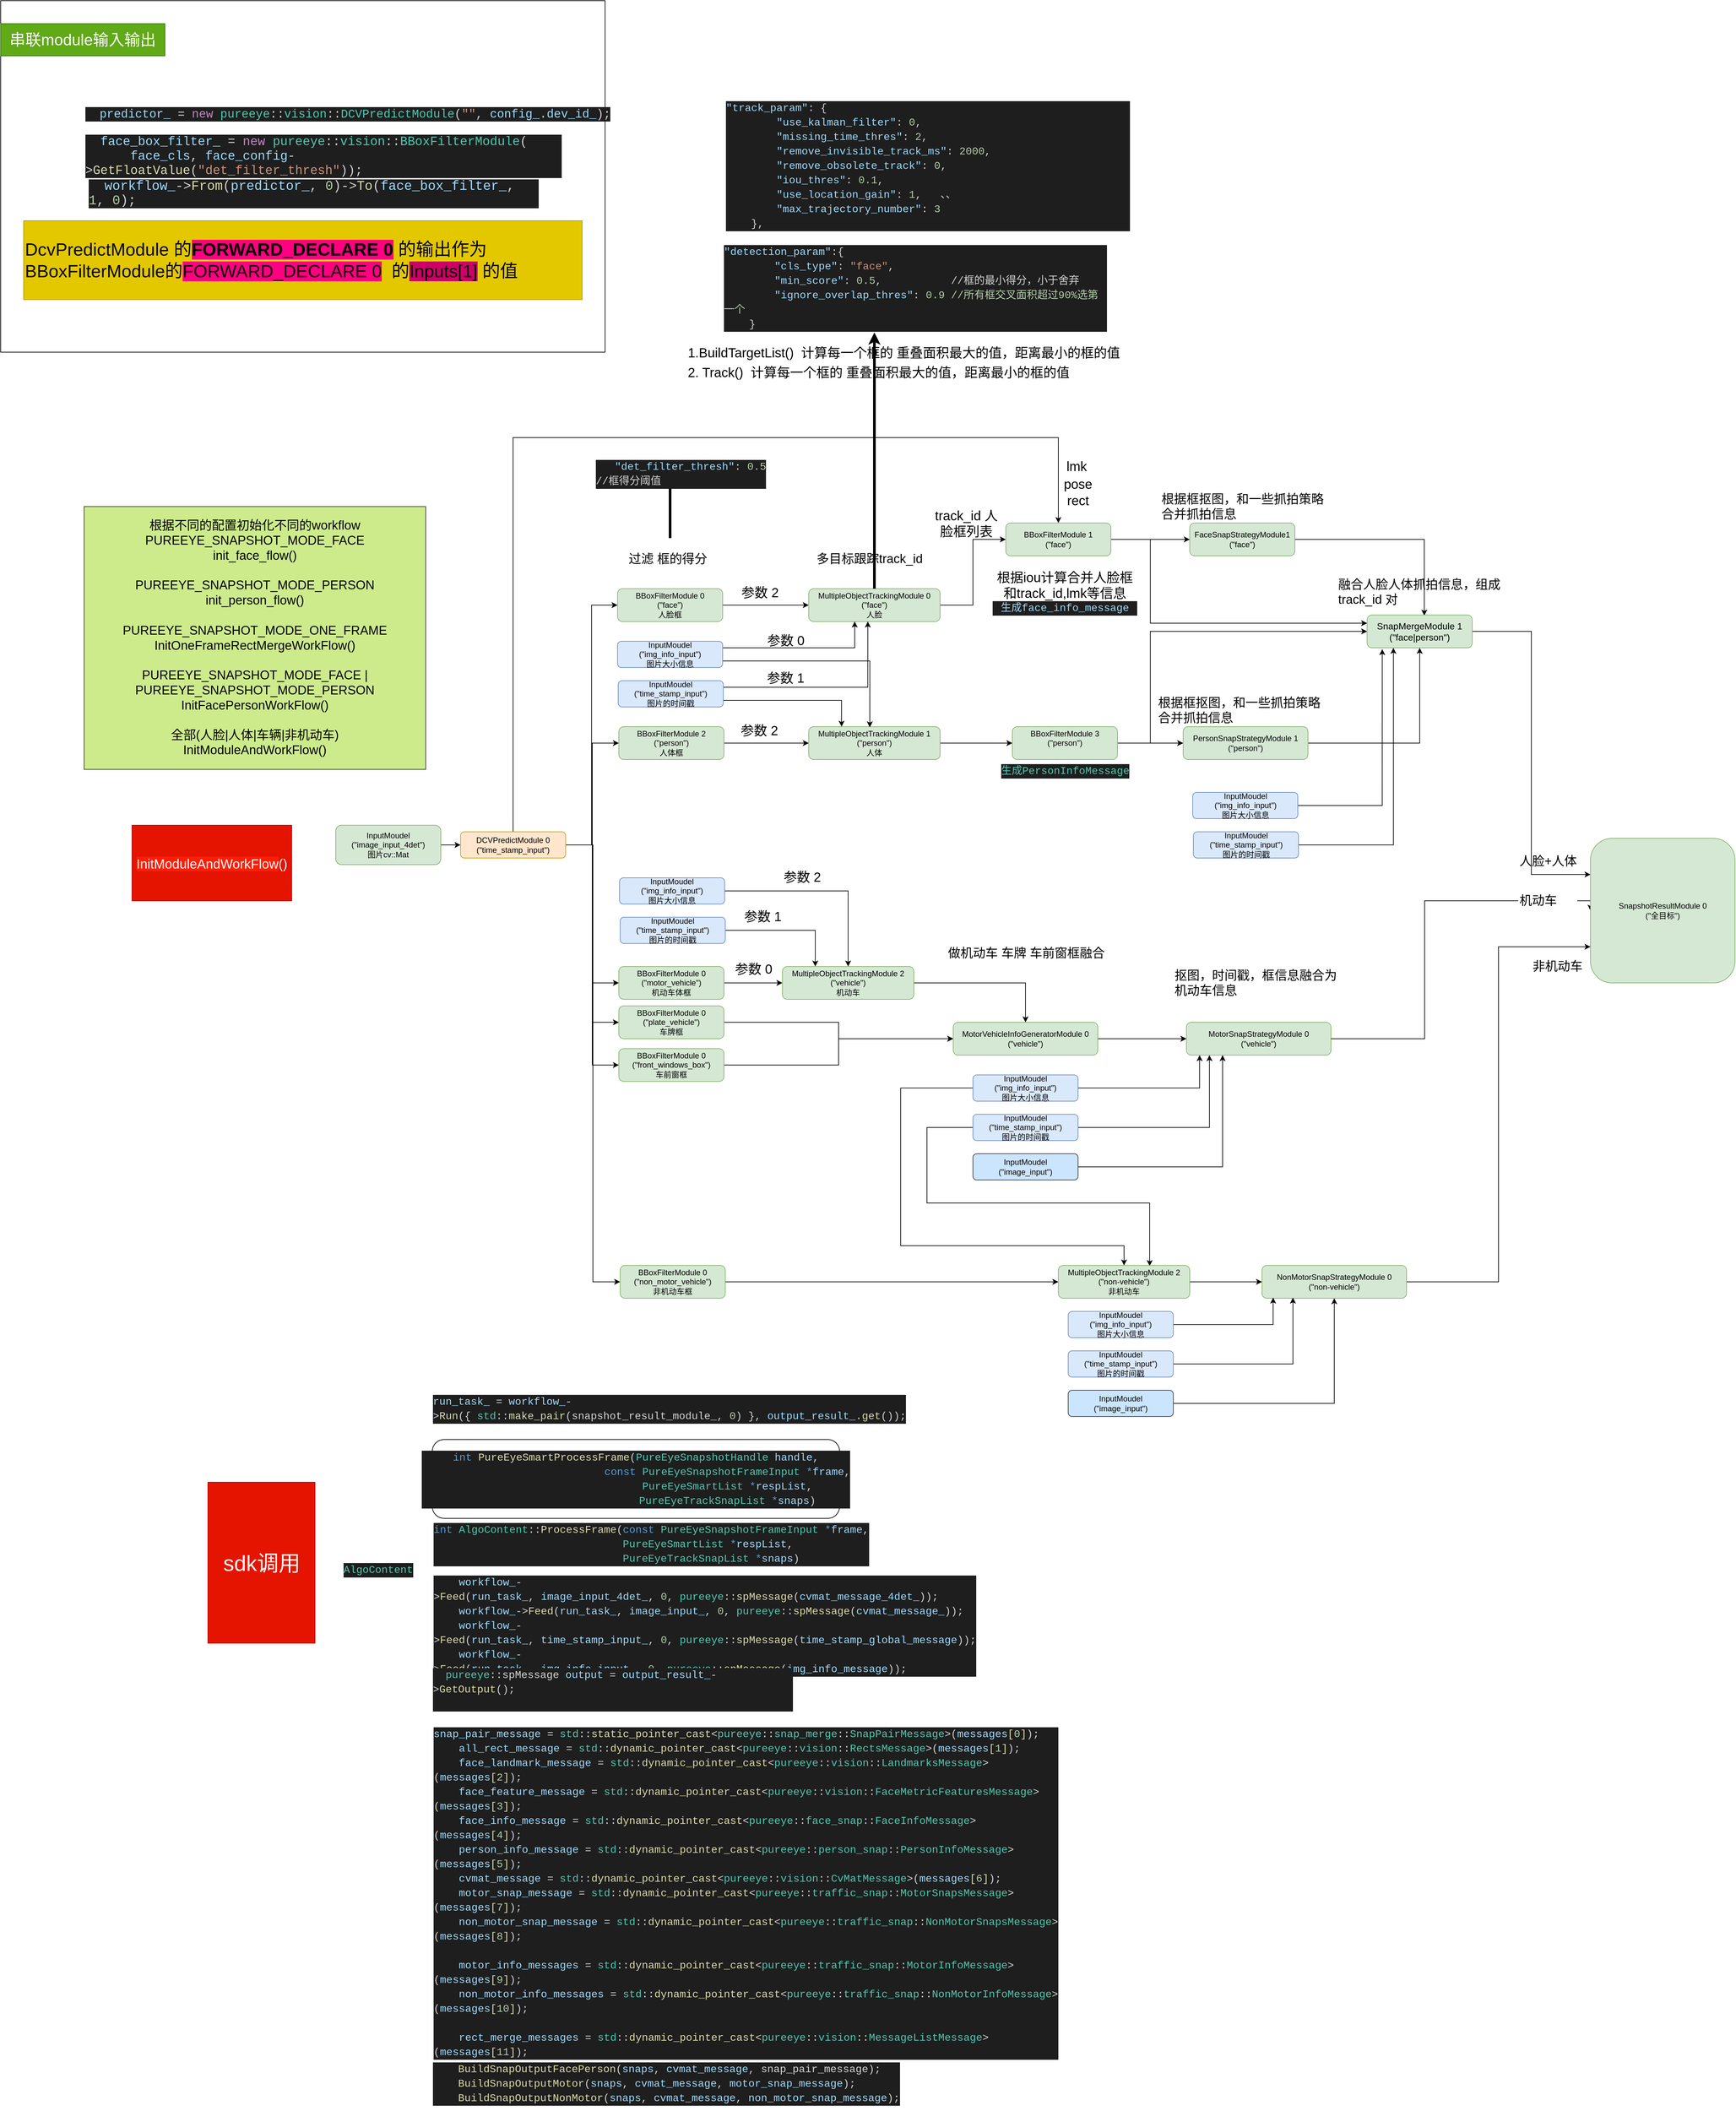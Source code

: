 <mxfile version="15.1.4" type="github">
  <diagram id="msuw9hYGAmnUWYRCktC_" name="Page-1">
    <mxGraphModel dx="3253" dy="2477" grid="1" gridSize="10" guides="1" tooltips="1" connect="1" arrows="1" fold="1" page="1" pageScale="1" pageWidth="827" pageHeight="1169" math="0" shadow="0">
      <root>
        <mxCell id="0" />
        <mxCell id="1" parent="0" />
        <mxCell id="NipPHCl-mKM_xc_7-Nwc-219" value="" style="rounded=0;whiteSpace=wrap;html=1;fontSize=24;align=left;" vertex="1" parent="1">
          <mxGeometry x="-640" y="-835" width="920" height="535" as="geometry" />
        </mxCell>
        <mxCell id="NipPHCl-mKM_xc_7-Nwc-14" style="edgeStyle=orthogonalEdgeStyle;rounded=0;orthogonalLoop=1;jettySize=auto;html=1;" edge="1" parent="1" source="NipPHCl-mKM_xc_7-Nwc-1" target="NipPHCl-mKM_xc_7-Nwc-11">
          <mxGeometry relative="1" as="geometry" />
        </mxCell>
        <mxCell id="NipPHCl-mKM_xc_7-Nwc-1" value="&lt;div&gt;InputMoudel&lt;/div&gt;&lt;div&gt;(&quot;image_input_4det&quot;)&lt;/div&gt;&lt;div&gt;图片cv::Mat&lt;br&gt;&lt;/div&gt;" style="rounded=1;whiteSpace=wrap;html=1;fillColor=#d5e8d4;strokeColor=#82b366;" vertex="1" parent="1">
          <mxGeometry x="-130" y="420" width="160" height="60" as="geometry" />
        </mxCell>
        <mxCell id="NipPHCl-mKM_xc_7-Nwc-32" style="edgeStyle=orthogonalEdgeStyle;rounded=0;orthogonalLoop=1;jettySize=auto;html=1;entryX=0;entryY=0.5;entryDx=0;entryDy=0;fontSize=19;exitX=1;exitY=0.5;exitDx=0;exitDy=0;" edge="1" parent="1" source="NipPHCl-mKM_xc_7-Nwc-11" target="NipPHCl-mKM_xc_7-Nwc-26">
          <mxGeometry relative="1" as="geometry" />
        </mxCell>
        <mxCell id="NipPHCl-mKM_xc_7-Nwc-33" style="edgeStyle=orthogonalEdgeStyle;rounded=0;orthogonalLoop=1;jettySize=auto;html=1;entryX=0;entryY=0.5;entryDx=0;entryDy=0;fontSize=19;" edge="1" parent="1" source="NipPHCl-mKM_xc_7-Nwc-11" target="NipPHCl-mKM_xc_7-Nwc-25">
          <mxGeometry relative="1" as="geometry" />
        </mxCell>
        <mxCell id="NipPHCl-mKM_xc_7-Nwc-34" style="edgeStyle=orthogonalEdgeStyle;rounded=0;orthogonalLoop=1;jettySize=auto;html=1;entryX=0;entryY=0.5;entryDx=0;entryDy=0;fontSize=19;" edge="1" parent="1" source="NipPHCl-mKM_xc_7-Nwc-11" target="NipPHCl-mKM_xc_7-Nwc-27">
          <mxGeometry relative="1" as="geometry" />
        </mxCell>
        <mxCell id="NipPHCl-mKM_xc_7-Nwc-35" style="edgeStyle=orthogonalEdgeStyle;rounded=0;orthogonalLoop=1;jettySize=auto;html=1;entryX=0;entryY=0.5;entryDx=0;entryDy=0;fontSize=19;" edge="1" parent="1" source="NipPHCl-mKM_xc_7-Nwc-11" target="NipPHCl-mKM_xc_7-Nwc-30">
          <mxGeometry relative="1" as="geometry" />
        </mxCell>
        <mxCell id="NipPHCl-mKM_xc_7-Nwc-36" style="edgeStyle=orthogonalEdgeStyle;rounded=0;orthogonalLoop=1;jettySize=auto;html=1;entryX=0;entryY=0.5;entryDx=0;entryDy=0;fontSize=19;" edge="1" parent="1" source="NipPHCl-mKM_xc_7-Nwc-11" target="NipPHCl-mKM_xc_7-Nwc-29">
          <mxGeometry relative="1" as="geometry" />
        </mxCell>
        <mxCell id="NipPHCl-mKM_xc_7-Nwc-37" style="edgeStyle=orthogonalEdgeStyle;rounded=0;orthogonalLoop=1;jettySize=auto;html=1;entryX=0;entryY=0.5;entryDx=0;entryDy=0;fontSize=19;" edge="1" parent="1" source="NipPHCl-mKM_xc_7-Nwc-11" target="NipPHCl-mKM_xc_7-Nwc-28">
          <mxGeometry relative="1" as="geometry" />
        </mxCell>
        <mxCell id="NipPHCl-mKM_xc_7-Nwc-105" style="edgeStyle=orthogonalEdgeStyle;rounded=0;orthogonalLoop=1;jettySize=auto;html=1;fontSize=20;entryX=0.5;entryY=0;entryDx=0;entryDy=0;" edge="1" parent="1" source="NipPHCl-mKM_xc_7-Nwc-11" target="NipPHCl-mKM_xc_7-Nwc-103">
          <mxGeometry relative="1" as="geometry">
            <mxPoint x="140" y="-110" as="targetPoint" />
            <Array as="points">
              <mxPoint x="140" y="-170" />
              <mxPoint x="970" y="-170" />
            </Array>
          </mxGeometry>
        </mxCell>
        <mxCell id="NipPHCl-mKM_xc_7-Nwc-11" value="&lt;div&gt;DCVPredictModule 0 &lt;br&gt;&lt;/div&gt;&lt;div&gt;(&quot;time_stamp_input&quot;)&lt;/div&gt;" style="rounded=1;whiteSpace=wrap;html=1;fillColor=#ffe6cc;strokeColor=#d79b00;" vertex="1" parent="1">
          <mxGeometry x="60" y="430" width="160" height="40" as="geometry" />
        </mxCell>
        <mxCell id="NipPHCl-mKM_xc_7-Nwc-45" value="" style="edgeStyle=orthogonalEdgeStyle;rounded=0;orthogonalLoop=1;jettySize=auto;html=1;fontSize=19;" edge="1" parent="1" source="NipPHCl-mKM_xc_7-Nwc-25" target="NipPHCl-mKM_xc_7-Nwc-41">
          <mxGeometry relative="1" as="geometry" />
        </mxCell>
        <mxCell id="NipPHCl-mKM_xc_7-Nwc-25" value="&lt;div&gt;BBoxFilterModule 2&lt;br&gt;&lt;/div&gt;&lt;div&gt;(&quot;person&quot;)&lt;/div&gt;&lt;div&gt;人体框&lt;br&gt;&lt;/div&gt;" style="rounded=1;whiteSpace=wrap;html=1;fillColor=#d5e8d4;strokeColor=#82b366;" vertex="1" parent="1">
          <mxGeometry x="301" y="270" width="160" height="50" as="geometry" />
        </mxCell>
        <mxCell id="NipPHCl-mKM_xc_7-Nwc-44" style="edgeStyle=orthogonalEdgeStyle;rounded=0;orthogonalLoop=1;jettySize=auto;html=1;fontSize=19;entryX=0;entryY=0.5;entryDx=0;entryDy=0;" edge="1" parent="1" source="NipPHCl-mKM_xc_7-Nwc-26" target="NipPHCl-mKM_xc_7-Nwc-39">
          <mxGeometry relative="1" as="geometry">
            <mxPoint x="489" y="98" as="targetPoint" />
          </mxGeometry>
        </mxCell>
        <mxCell id="NipPHCl-mKM_xc_7-Nwc-26" value="&lt;div&gt;BBoxFilterModule 0&lt;br&gt;&lt;/div&gt;&lt;div&gt;(&quot;face&quot;)&lt;/div&gt;&lt;div&gt;人脸框&lt;br&gt;&lt;/div&gt;" style="rounded=1;whiteSpace=wrap;html=1;fillColor=#d5e8d4;strokeColor=#82b366;" vertex="1" parent="1">
          <mxGeometry x="299" y="60" width="160" height="50" as="geometry" />
        </mxCell>
        <mxCell id="NipPHCl-mKM_xc_7-Nwc-143" value="" style="edgeStyle=orthogonalEdgeStyle;rounded=0;orthogonalLoop=1;jettySize=auto;html=1;fontSize=14;" edge="1" parent="1" source="NipPHCl-mKM_xc_7-Nwc-27" target="NipPHCl-mKM_xc_7-Nwc-142">
          <mxGeometry relative="1" as="geometry" />
        </mxCell>
        <mxCell id="NipPHCl-mKM_xc_7-Nwc-27" value="&lt;div&gt;BBoxFilterModule 0&lt;br&gt;&lt;/div&gt;&lt;div&gt;(&quot;motor_vehicle&quot;)&lt;/div&gt;&lt;div&gt;机动车体框&lt;br&gt;&lt;/div&gt;" style="rounded=1;whiteSpace=wrap;html=1;fillColor=#d5e8d4;strokeColor=#82b366;" vertex="1" parent="1">
          <mxGeometry x="301" y="635" width="160" height="50" as="geometry" />
        </mxCell>
        <mxCell id="NipPHCl-mKM_xc_7-Nwc-177" value="" style="edgeStyle=orthogonalEdgeStyle;rounded=0;orthogonalLoop=1;jettySize=auto;html=1;fontSize=14;" edge="1" parent="1" source="NipPHCl-mKM_xc_7-Nwc-28" target="NipPHCl-mKM_xc_7-Nwc-176">
          <mxGeometry relative="1" as="geometry" />
        </mxCell>
        <mxCell id="NipPHCl-mKM_xc_7-Nwc-28" value="&lt;div&gt;BBoxFilterModule 0&lt;/div&gt;&lt;div&gt;(&quot;non_motor_vehicle&quot;)&lt;/div&gt;&lt;div&gt;非机动车框&lt;br&gt;&lt;/div&gt;" style="rounded=1;whiteSpace=wrap;html=1;fillColor=#d5e8d4;strokeColor=#82b366;" vertex="1" parent="1">
          <mxGeometry x="303" y="1090" width="160" height="50" as="geometry" />
        </mxCell>
        <mxCell id="NipPHCl-mKM_xc_7-Nwc-157" style="edgeStyle=orthogonalEdgeStyle;rounded=0;orthogonalLoop=1;jettySize=auto;html=1;entryX=0;entryY=0.5;entryDx=0;entryDy=0;fontSize=14;" edge="1" parent="1" source="NipPHCl-mKM_xc_7-Nwc-29" target="NipPHCl-mKM_xc_7-Nwc-151">
          <mxGeometry relative="1" as="geometry" />
        </mxCell>
        <mxCell id="NipPHCl-mKM_xc_7-Nwc-29" value="&lt;div&gt;BBoxFilterModule 0&lt;/div&gt;&lt;div&gt;(&quot;front_windows_box&quot;)&lt;/div&gt;&lt;div&gt;车前窗框&lt;br&gt;&lt;/div&gt;" style="rounded=1;whiteSpace=wrap;html=1;fillColor=#d5e8d4;strokeColor=#82b366;" vertex="1" parent="1">
          <mxGeometry x="301" y="760" width="160" height="50" as="geometry" />
        </mxCell>
        <mxCell id="NipPHCl-mKM_xc_7-Nwc-156" style="edgeStyle=orthogonalEdgeStyle;rounded=0;orthogonalLoop=1;jettySize=auto;html=1;entryX=0;entryY=0.5;entryDx=0;entryDy=0;fontSize=14;" edge="1" parent="1" source="NipPHCl-mKM_xc_7-Nwc-30" target="NipPHCl-mKM_xc_7-Nwc-151">
          <mxGeometry relative="1" as="geometry" />
        </mxCell>
        <mxCell id="NipPHCl-mKM_xc_7-Nwc-30" value="&lt;div&gt;BBoxFilterModule 0&lt;/div&gt;&lt;div&gt;(&quot;plate_vehicle&quot;)&lt;/div&gt;&lt;div&gt;车牌框&lt;br&gt;&lt;/div&gt;" style="rounded=1;whiteSpace=wrap;html=1;fillColor=#d5e8d4;strokeColor=#82b366;" vertex="1" parent="1">
          <mxGeometry x="301" y="695" width="160" height="50" as="geometry" />
        </mxCell>
        <mxCell id="NipPHCl-mKM_xc_7-Nwc-106" style="edgeStyle=orthogonalEdgeStyle;rounded=0;orthogonalLoop=1;jettySize=auto;html=1;entryX=0;entryY=0.5;entryDx=0;entryDy=0;fontSize=20;" edge="1" parent="1" source="NipPHCl-mKM_xc_7-Nwc-39" target="NipPHCl-mKM_xc_7-Nwc-103">
          <mxGeometry relative="1" as="geometry" />
        </mxCell>
        <mxCell id="NipPHCl-mKM_xc_7-Nwc-39" value="&lt;div&gt;MultipleObjectTrackingModule 0&lt;br&gt;&lt;/div&gt;&lt;div&gt;(&quot;face&quot;)&lt;/div&gt;&lt;div&gt;人脸&lt;br&gt;&lt;/div&gt;" style="rounded=1;whiteSpace=wrap;html=1;fillColor=#d5e8d4;strokeColor=#82b366;" vertex="1" parent="1">
          <mxGeometry x="590" y="60" width="200" height="50" as="geometry" />
        </mxCell>
        <mxCell id="NipPHCl-mKM_xc_7-Nwc-104" value="" style="edgeStyle=orthogonalEdgeStyle;rounded=0;orthogonalLoop=1;jettySize=auto;html=1;fontSize=20;" edge="1" parent="1" source="NipPHCl-mKM_xc_7-Nwc-41" target="NipPHCl-mKM_xc_7-Nwc-102">
          <mxGeometry relative="1" as="geometry" />
        </mxCell>
        <mxCell id="NipPHCl-mKM_xc_7-Nwc-41" value="&lt;div&gt;MultipleObjectTrackingModule 1&lt;br&gt;&lt;/div&gt;&lt;div&gt;(&quot;person&quot;)&lt;/div&gt;&lt;div&gt;人体&lt;br&gt;&lt;/div&gt;" style="rounded=1;whiteSpace=wrap;html=1;fillColor=#d5e8d4;strokeColor=#82b366;" vertex="1" parent="1">
          <mxGeometry x="590" y="270" width="200" height="50" as="geometry" />
        </mxCell>
        <mxCell id="NipPHCl-mKM_xc_7-Nwc-62" value="&lt;font style=&quot;font-size: 20px&quot; color=&quot;#FFFFFF&quot;&gt;&lt;span style=&quot;background-color: rgb(255 , 30 , 5) ; font-size: 20px&quot;&gt;InitModuleAndWorkFlow&lt;/span&gt;&lt;/font&gt;()" style="rounded=0;whiteSpace=wrap;html=1;fontSize=20;align=center;fillColor=#e51400;strokeColor=#B20000;fontColor=#ffffff;" vertex="1" parent="1">
          <mxGeometry x="-440" y="420" width="243" height="115" as="geometry" />
        </mxCell>
        <mxCell id="NipPHCl-mKM_xc_7-Nwc-64" value="&lt;div style=&quot;color: rgb(212 , 212 , 212) ; background-color: rgb(30 , 30 , 30) ; font-family: &amp;#34;consolas&amp;#34; , &amp;#34;courier new&amp;#34; , monospace ; font-weight: normal ; font-size: 16px ; line-height: 22px&quot;&gt;&lt;div&gt;&lt;div style=&quot;color: rgb(212 , 212 , 212) ; background-color: rgb(30 , 30 , 30) ; font-family: &amp;#34;consolas&amp;#34; , &amp;#34;courier new&amp;#34; , monospace ; font-weight: normal ; font-size: 16px ; line-height: 22px&quot;&gt;&lt;div&gt;&lt;span style=&quot;color: #569cd6&quot;&gt;int&lt;/span&gt;&lt;span style=&quot;color: #d4d4d4&quot;&gt;&amp;nbsp;&lt;/span&gt;&lt;span style=&quot;color: #dcdcaa&quot;&gt;PureEyeSmartProcessFrame&lt;/span&gt;&lt;span style=&quot;color: #d4d4d4&quot;&gt;(&lt;/span&gt;&lt;span style=&quot;color: #4ec9b0&quot;&gt;PureEyeSnapshotHandle&lt;/span&gt;&lt;span style=&quot;color: #d4d4d4&quot;&gt;&amp;nbsp;&lt;/span&gt;&lt;span style=&quot;color: #9cdcfe&quot;&gt;handle&lt;/span&gt;&lt;span style=&quot;color: #d4d4d4&quot;&gt;,&lt;/span&gt;&lt;/div&gt;&lt;div&gt;&lt;span style=&quot;color: #d4d4d4&quot;&gt;&amp;nbsp;&amp;nbsp;&amp;nbsp;&amp;nbsp;&amp;nbsp;&amp;nbsp;&amp;nbsp;&amp;nbsp;&amp;nbsp;&amp;nbsp;&amp;nbsp;&amp;nbsp;&amp;nbsp;&amp;nbsp;&amp;nbsp;&amp;nbsp;&amp;nbsp;&amp;nbsp;&amp;nbsp;&amp;nbsp;&amp;nbsp;&amp;nbsp;&amp;nbsp;&amp;nbsp;&amp;nbsp;&amp;nbsp;&amp;nbsp;&amp;nbsp;&amp;nbsp;&lt;/span&gt;&lt;span style=&quot;color: #569cd6&quot;&gt;const&lt;/span&gt;&lt;span style=&quot;color: #d4d4d4&quot;&gt;&amp;nbsp;&lt;/span&gt;&lt;span style=&quot;color: #4ec9b0&quot;&gt;PureEyeSnapshotFrameInput&lt;/span&gt;&lt;span style=&quot;color: #d4d4d4&quot;&gt;&amp;nbsp;&lt;/span&gt;&lt;span style=&quot;color: #569cd6&quot;&gt;*&lt;/span&gt;&lt;span style=&quot;color: #9cdcfe&quot;&gt;frame&lt;/span&gt;&lt;span style=&quot;color: #d4d4d4&quot;&gt;,&lt;/span&gt;&lt;/div&gt;&lt;div&gt;&lt;span style=&quot;color: #d4d4d4&quot;&gt;&amp;nbsp;&amp;nbsp;&amp;nbsp;&amp;nbsp;&amp;nbsp;&amp;nbsp;&amp;nbsp;&amp;nbsp;&amp;nbsp;&amp;nbsp;&amp;nbsp;&amp;nbsp;&amp;nbsp;&amp;nbsp;&amp;nbsp;&amp;nbsp;&amp;nbsp;&amp;nbsp;&amp;nbsp;&amp;nbsp;&amp;nbsp;&amp;nbsp;&amp;nbsp;&amp;nbsp;&amp;nbsp;&amp;nbsp;&amp;nbsp;&amp;nbsp;&amp;nbsp;&lt;/span&gt;&lt;span style=&quot;color: #4ec9b0&quot;&gt;PureEyeSmartList&lt;/span&gt;&lt;span style=&quot;color: #d4d4d4&quot;&gt;&amp;nbsp;&lt;/span&gt;&lt;span style=&quot;color: #569cd6&quot;&gt;*&lt;/span&gt;&lt;span style=&quot;color: #9cdcfe&quot;&gt;respList&lt;/span&gt;&lt;span style=&quot;color: #d4d4d4&quot;&gt;,&lt;/span&gt;&lt;/div&gt;&lt;div&gt;&lt;span style=&quot;color: #d4d4d4&quot;&gt;&amp;nbsp;&amp;nbsp;&amp;nbsp;&amp;nbsp;&amp;nbsp;&amp;nbsp;&amp;nbsp;&amp;nbsp;&amp;nbsp;&amp;nbsp;&amp;nbsp;&amp;nbsp;&amp;nbsp;&amp;nbsp;&amp;nbsp;&amp;nbsp;&amp;nbsp;&amp;nbsp;&amp;nbsp;&amp;nbsp;&amp;nbsp;&amp;nbsp;&amp;nbsp;&amp;nbsp;&amp;nbsp;&amp;nbsp;&amp;nbsp;&amp;nbsp;&amp;nbsp;&lt;/span&gt;&lt;span style=&quot;color: #4ec9b0&quot;&gt;PureEyeTrackSnapList&lt;/span&gt;&lt;span style=&quot;color: #d4d4d4&quot;&gt;&amp;nbsp;&lt;/span&gt;&lt;span style=&quot;color: #569cd6&quot;&gt;*&lt;/span&gt;&lt;span style=&quot;color: #9cdcfe&quot;&gt;snaps&lt;/span&gt;&lt;span style=&quot;color: #d4d4d4&quot;&gt;)&lt;/span&gt;&lt;/div&gt;&lt;/div&gt;&lt;/div&gt;&lt;/div&gt;" style="rounded=1;whiteSpace=wrap;html=1;fontSize=19;align=center;" vertex="1" parent="1">
          <mxGeometry x="17" y="1355" width="620" height="120" as="geometry" />
        </mxCell>
        <mxCell id="NipPHCl-mKM_xc_7-Nwc-65" value="&lt;div style=&quot;color: rgb(212, 212, 212); background-color: rgb(30, 30, 30); font-family: &amp;quot;consolas&amp;quot;, &amp;quot;courier new&amp;quot;, monospace; font-weight: normal; font-size: 16px; line-height: 22px;&quot;&gt;&lt;div&gt;&lt;span style=&quot;color: #569cd6&quot;&gt;int&lt;/span&gt;&lt;span style=&quot;color: #d4d4d4&quot;&gt;&amp;nbsp;&lt;/span&gt;&lt;span style=&quot;color: #4ec9b0&quot;&gt;AlgoContent&lt;/span&gt;&lt;span style=&quot;color: #d4d4d4&quot;&gt;::&lt;/span&gt;&lt;span style=&quot;color: #dcdcaa&quot;&gt;ProcessFrame&lt;/span&gt;&lt;span style=&quot;color: #d4d4d4&quot;&gt;(&lt;/span&gt;&lt;span style=&quot;color: #569cd6&quot;&gt;const&lt;/span&gt;&lt;span style=&quot;color: #d4d4d4&quot;&gt;&amp;nbsp;&lt;/span&gt;&lt;span style=&quot;color: #4ec9b0&quot;&gt;PureEyeSnapshotFrameInput&lt;/span&gt;&lt;span style=&quot;color: #d4d4d4&quot;&gt;&amp;nbsp;&lt;/span&gt;&lt;span style=&quot;color: #569cd6&quot;&gt;*&lt;/span&gt;&lt;span style=&quot;color: #9cdcfe&quot;&gt;frame&lt;/span&gt;&lt;span style=&quot;color: #d4d4d4&quot;&gt;,&lt;/span&gt;&lt;/div&gt;&lt;div&gt;&lt;span style=&quot;color: #d4d4d4&quot;&gt;&amp;nbsp;&amp;nbsp;&amp;nbsp;&amp;nbsp;&amp;nbsp;&amp;nbsp;&amp;nbsp;&amp;nbsp;&amp;nbsp;&amp;nbsp;&amp;nbsp;&amp;nbsp;&amp;nbsp;&amp;nbsp;&amp;nbsp;&amp;nbsp;&amp;nbsp;&amp;nbsp;&amp;nbsp;&amp;nbsp;&amp;nbsp;&amp;nbsp;&amp;nbsp;&amp;nbsp;&amp;nbsp;&amp;nbsp;&amp;nbsp;&amp;nbsp;&amp;nbsp;&amp;nbsp;&lt;/span&gt;&lt;span style=&quot;color: #4ec9b0&quot;&gt;PureEyeSmartList&lt;/span&gt;&lt;span style=&quot;color: #d4d4d4&quot;&gt;&amp;nbsp;&lt;/span&gt;&lt;span style=&quot;color: #569cd6&quot;&gt;*&lt;/span&gt;&lt;span style=&quot;color: #9cdcfe&quot;&gt;respList&lt;/span&gt;&lt;span style=&quot;color: #d4d4d4&quot;&gt;,&lt;/span&gt;&lt;/div&gt;&lt;div&gt;&lt;span style=&quot;color: #d4d4d4&quot;&gt;&amp;nbsp;&amp;nbsp;&amp;nbsp;&amp;nbsp;&amp;nbsp;&amp;nbsp;&amp;nbsp;&amp;nbsp;&amp;nbsp;&amp;nbsp;&amp;nbsp;&amp;nbsp;&amp;nbsp;&amp;nbsp;&amp;nbsp;&amp;nbsp;&amp;nbsp;&amp;nbsp;&amp;nbsp;&amp;nbsp;&amp;nbsp;&amp;nbsp;&amp;nbsp;&amp;nbsp;&amp;nbsp;&amp;nbsp;&amp;nbsp;&amp;nbsp;&amp;nbsp;&amp;nbsp;&lt;/span&gt;&lt;span style=&quot;color: #4ec9b0&quot;&gt;PureEyeTrackSnapList&lt;/span&gt;&lt;span style=&quot;color: #d4d4d4&quot;&gt;&amp;nbsp;&lt;/span&gt;&lt;span style=&quot;color: #569cd6&quot;&gt;*&lt;/span&gt;&lt;span style=&quot;color: #9cdcfe&quot;&gt;snaps&lt;/span&gt;&lt;span style=&quot;color: #d4d4d4&quot;&gt;)&lt;/span&gt;&lt;/div&gt;&lt;div&gt;&lt;span style=&quot;color: #d4d4d4&quot;&gt;&lt;/span&gt;&lt;/div&gt;&lt;/div&gt;" style="text;whiteSpace=wrap;html=1;fontSize=19;" vertex="1" parent="1">
          <mxGeometry x="17" y="1475" width="550" height="80" as="geometry" />
        </mxCell>
        <mxCell id="NipPHCl-mKM_xc_7-Nwc-66" value="&lt;div style=&quot;color: rgb(212, 212, 212); background-color: rgb(30, 30, 30); font-family: &amp;quot;consolas&amp;quot;, &amp;quot;courier new&amp;quot;, monospace; font-weight: normal; font-size: 16px; line-height: 22px;&quot;&gt;&lt;div&gt;&lt;span style=&quot;color: #d4d4d4&quot;&gt;&amp;nbsp;&amp;nbsp;&amp;nbsp;&amp;nbsp;&lt;/span&gt;&lt;span style=&quot;color: #9cdcfe&quot;&gt;workflow_&lt;/span&gt;&lt;span style=&quot;color: #d4d4d4&quot;&gt;-&amp;gt;&lt;/span&gt;&lt;span style=&quot;color: #dcdcaa&quot;&gt;Feed&lt;/span&gt;&lt;span style=&quot;color: #d4d4d4&quot;&gt;(&lt;/span&gt;&lt;span style=&quot;color: #9cdcfe&quot;&gt;run_task_&lt;/span&gt;&lt;span style=&quot;color: #d4d4d4&quot;&gt;,&amp;nbsp;&lt;/span&gt;&lt;span style=&quot;color: #9cdcfe&quot;&gt;image_input_4det_&lt;/span&gt;&lt;span style=&quot;color: #d4d4d4&quot;&gt;,&amp;nbsp;&lt;/span&gt;&lt;span style=&quot;color: #b5cea8&quot;&gt;0&lt;/span&gt;&lt;span style=&quot;color: #d4d4d4&quot;&gt;,&amp;nbsp;&lt;/span&gt;&lt;span style=&quot;color: #4ec9b0&quot;&gt;pureeye&lt;/span&gt;&lt;span style=&quot;color: #d4d4d4&quot;&gt;::&lt;/span&gt;&lt;span style=&quot;color: #dcdcaa&quot;&gt;spMessage&lt;/span&gt;&lt;span style=&quot;color: #d4d4d4&quot;&gt;(&lt;/span&gt;&lt;span style=&quot;color: #9cdcfe&quot;&gt;cvmat_message_4det_&lt;/span&gt;&lt;span style=&quot;color: #d4d4d4&quot;&gt;));&lt;/span&gt;&lt;/div&gt;&lt;div&gt;&lt;span style=&quot;color: #d4d4d4&quot;&gt;&amp;nbsp;&amp;nbsp;&amp;nbsp;&amp;nbsp;&lt;/span&gt;&lt;span style=&quot;color: #9cdcfe&quot;&gt;workflow_&lt;/span&gt;&lt;span style=&quot;color: #d4d4d4&quot;&gt;-&amp;gt;&lt;/span&gt;&lt;span style=&quot;color: #dcdcaa&quot;&gt;Feed&lt;/span&gt;&lt;span style=&quot;color: #d4d4d4&quot;&gt;(&lt;/span&gt;&lt;span style=&quot;color: #9cdcfe&quot;&gt;run_task_&lt;/span&gt;&lt;span style=&quot;color: #d4d4d4&quot;&gt;,&amp;nbsp;&lt;/span&gt;&lt;span style=&quot;color: #9cdcfe&quot;&gt;image_input_&lt;/span&gt;&lt;span style=&quot;color: #d4d4d4&quot;&gt;,&amp;nbsp;&lt;/span&gt;&lt;span style=&quot;color: #b5cea8&quot;&gt;0&lt;/span&gt;&lt;span style=&quot;color: #d4d4d4&quot;&gt;,&amp;nbsp;&lt;/span&gt;&lt;span style=&quot;color: #4ec9b0&quot;&gt;pureeye&lt;/span&gt;&lt;span style=&quot;color: #d4d4d4&quot;&gt;::&lt;/span&gt;&lt;span style=&quot;color: #dcdcaa&quot;&gt;spMessage&lt;/span&gt;&lt;span style=&quot;color: #d4d4d4&quot;&gt;(&lt;/span&gt;&lt;span style=&quot;color: #9cdcfe&quot;&gt;cvmat_message_&lt;/span&gt;&lt;span style=&quot;color: #d4d4d4&quot;&gt;));&lt;/span&gt;&lt;/div&gt;&lt;div&gt;&lt;span style=&quot;color: #d4d4d4&quot;&gt;&amp;nbsp;&amp;nbsp;&amp;nbsp;&amp;nbsp;&lt;/span&gt;&lt;span style=&quot;color: #9cdcfe&quot;&gt;workflow_&lt;/span&gt;&lt;span style=&quot;color: #d4d4d4&quot;&gt;-&amp;gt;&lt;/span&gt;&lt;span style=&quot;color: #dcdcaa&quot;&gt;Feed&lt;/span&gt;&lt;span style=&quot;color: #d4d4d4&quot;&gt;(&lt;/span&gt;&lt;span style=&quot;color: #9cdcfe&quot;&gt;run_task_&lt;/span&gt;&lt;span style=&quot;color: #d4d4d4&quot;&gt;,&amp;nbsp;&lt;/span&gt;&lt;span style=&quot;color: #9cdcfe&quot;&gt;time_stamp_input_&lt;/span&gt;&lt;span style=&quot;color: #d4d4d4&quot;&gt;,&amp;nbsp;&lt;/span&gt;&lt;span style=&quot;color: #b5cea8&quot;&gt;0&lt;/span&gt;&lt;span style=&quot;color: #d4d4d4&quot;&gt;,&amp;nbsp;&lt;/span&gt;&lt;span style=&quot;color: #4ec9b0&quot;&gt;pureeye&lt;/span&gt;&lt;span style=&quot;color: #d4d4d4&quot;&gt;::&lt;/span&gt;&lt;span style=&quot;color: #dcdcaa&quot;&gt;spMessage&lt;/span&gt;&lt;span style=&quot;color: #d4d4d4&quot;&gt;(&lt;/span&gt;&lt;span style=&quot;color: #9cdcfe&quot;&gt;time_stamp_global_message&lt;/span&gt;&lt;span style=&quot;color: #d4d4d4&quot;&gt;));&lt;/span&gt;&lt;/div&gt;&lt;div&gt;&lt;span style=&quot;color: #d4d4d4&quot;&gt;&amp;nbsp;&amp;nbsp;&amp;nbsp;&amp;nbsp;&lt;/span&gt;&lt;span style=&quot;color: #9cdcfe&quot;&gt;workflow_&lt;/span&gt;&lt;span style=&quot;color: #d4d4d4&quot;&gt;-&amp;gt;&lt;/span&gt;&lt;span style=&quot;color: #dcdcaa&quot;&gt;Feed&lt;/span&gt;&lt;span style=&quot;color: #d4d4d4&quot;&gt;(&lt;/span&gt;&lt;span style=&quot;color: #9cdcfe&quot;&gt;run_task_&lt;/span&gt;&lt;span style=&quot;color: #d4d4d4&quot;&gt;,&amp;nbsp;&lt;/span&gt;&lt;span style=&quot;color: #9cdcfe&quot;&gt;img_info_input_&lt;/span&gt;&lt;span style=&quot;color: #d4d4d4&quot;&gt;,&amp;nbsp;&lt;/span&gt;&lt;span style=&quot;color: #b5cea8&quot;&gt;0&lt;/span&gt;&lt;span style=&quot;color: #d4d4d4&quot;&gt;,&amp;nbsp;&lt;/span&gt;&lt;span style=&quot;color: #4ec9b0&quot;&gt;pureeye&lt;/span&gt;&lt;span style=&quot;color: #d4d4d4&quot;&gt;::&lt;/span&gt;&lt;span style=&quot;color: #dcdcaa&quot;&gt;spMessage&lt;/span&gt;&lt;span style=&quot;color: #d4d4d4&quot;&gt;(&lt;/span&gt;&lt;span style=&quot;color: #9cdcfe&quot;&gt;img_info_message&lt;/span&gt;&lt;span style=&quot;color: #d4d4d4&quot;&gt;));&lt;/span&gt;&lt;/div&gt;&lt;div&gt;&lt;span style=&quot;color: #d4d4d4&quot;&gt;&lt;/span&gt;&lt;/div&gt;&lt;/div&gt;" style="text;whiteSpace=wrap;html=1;fontSize=19;" vertex="1" parent="1">
          <mxGeometry x="17" y="1555" width="550" height="100" as="geometry" />
        </mxCell>
        <mxCell id="NipPHCl-mKM_xc_7-Nwc-67" value="&lt;div style=&quot;color: rgb(212, 212, 212); background-color: rgb(30, 30, 30); font-family: &amp;quot;consolas&amp;quot;, &amp;quot;courier new&amp;quot;, monospace; font-weight: normal; font-size: 16px; line-height: 22px;&quot;&gt;&lt;div&gt;&lt;span style=&quot;color: #d4d4d4&quot;&gt;&amp;nbsp;&amp;nbsp;&amp;nbsp;&amp;nbsp;&lt;/span&gt;&lt;span style=&quot;color: #dcdcaa&quot;&gt;BuildSnapOutputFacePerson&lt;/span&gt;&lt;span style=&quot;color: #d4d4d4&quot;&gt;(&lt;/span&gt;&lt;span style=&quot;color: #9cdcfe&quot;&gt;snaps&lt;/span&gt;&lt;span style=&quot;color: #d4d4d4&quot;&gt;,&amp;nbsp;&lt;/span&gt;&lt;span style=&quot;color: #9cdcfe&quot;&gt;cvmat_message&lt;/span&gt;&lt;span style=&quot;color: #d4d4d4&quot;&gt;,&amp;nbsp;snap_pair_message);&lt;/span&gt;&lt;/div&gt;&lt;div&gt;&lt;span style=&quot;color: #d4d4d4&quot;&gt;&amp;nbsp;&amp;nbsp;&amp;nbsp;&amp;nbsp;&lt;/span&gt;&lt;span style=&quot;color: #dcdcaa&quot;&gt;BuildSnapOutputMotor&lt;/span&gt;&lt;span style=&quot;color: #d4d4d4&quot;&gt;(&lt;/span&gt;&lt;span style=&quot;color: #9cdcfe&quot;&gt;snaps&lt;/span&gt;&lt;span style=&quot;color: #d4d4d4&quot;&gt;,&amp;nbsp;&lt;/span&gt;&lt;span style=&quot;color: #9cdcfe&quot;&gt;cvmat_message&lt;/span&gt;&lt;span style=&quot;color: #d4d4d4&quot;&gt;,&amp;nbsp;&lt;/span&gt;&lt;span style=&quot;color: #9cdcfe&quot;&gt;motor_snap_message&lt;/span&gt;&lt;span style=&quot;color: #d4d4d4&quot;&gt;);&lt;/span&gt;&lt;/div&gt;&lt;div&gt;&lt;span style=&quot;color: #d4d4d4&quot;&gt;&amp;nbsp;&amp;nbsp;&amp;nbsp;&amp;nbsp;&lt;/span&gt;&lt;span style=&quot;color: #dcdcaa&quot;&gt;BuildSnapOutputNonMotor&lt;/span&gt;&lt;span style=&quot;color: #d4d4d4&quot;&gt;(&lt;/span&gt;&lt;span style=&quot;color: #9cdcfe&quot;&gt;snaps&lt;/span&gt;&lt;span style=&quot;color: #d4d4d4&quot;&gt;,&amp;nbsp;&lt;/span&gt;&lt;span style=&quot;color: #9cdcfe&quot;&gt;cvmat_message&lt;/span&gt;&lt;span style=&quot;color: #d4d4d4&quot;&gt;,&amp;nbsp;&lt;/span&gt;&lt;span style=&quot;color: #9cdcfe&quot;&gt;non_motor_snap_message&lt;/span&gt;&lt;span style=&quot;color: #d4d4d4&quot;&gt;);&lt;/span&gt;&lt;/div&gt;&lt;div&gt;&lt;span style=&quot;color: #d4d4d4&quot;&gt;&lt;/span&gt;&lt;/div&gt;&lt;/div&gt;" style="text;whiteSpace=wrap;html=1;fontSize=19;" vertex="1" parent="1">
          <mxGeometry x="16" y="2296" width="550" height="80" as="geometry" />
        </mxCell>
        <mxCell id="NipPHCl-mKM_xc_7-Nwc-68" value="&lt;div style=&quot;color: rgb(212, 212, 212); background-color: rgb(30, 30, 30); font-family: &amp;quot;consolas&amp;quot;, &amp;quot;courier new&amp;quot;, monospace; font-weight: normal; font-size: 16px; line-height: 22px;&quot;&gt;&lt;div&gt;&lt;span style=&quot;color: #4ec9b0&quot;&gt;AlgoContent&lt;/span&gt;&lt;/div&gt;&lt;/div&gt;" style="text;whiteSpace=wrap;html=1;fontSize=19;" vertex="1" parent="1">
          <mxGeometry x="-120" y="1536" width="120" height="40" as="geometry" />
        </mxCell>
        <mxCell id="NipPHCl-mKM_xc_7-Nwc-69" value="&lt;div style=&quot;font-size: 33px;&quot;&gt;sdk调用&lt;/div&gt;" style="rounded=0;whiteSpace=wrap;html=1;fontSize=33;align=center;fillColor=#e51400;strokeColor=#B20000;fontColor=#ffffff;" vertex="1" parent="1">
          <mxGeometry x="-324.5" y="1420" width="163" height="245" as="geometry" />
        </mxCell>
        <mxCell id="NipPHCl-mKM_xc_7-Nwc-70" value="根据不同的配置初始化不同的workflow&lt;br&gt;PUREEYE_SNAPSHOT_MODE_FACE&lt;br&gt;init_face_flow()&lt;br&gt;&lt;br&gt;PUREEYE_SNAPSHOT_MODE_PERSON&lt;br&gt;init_person_flow()&lt;br&gt;&lt;br&gt;PUREEYE_SNAPSHOT_MODE_ONE_FRAME&lt;br&gt;InitOneFrameRectMergeWorkFlow()&lt;br&gt;&lt;br&gt;PUREEYE_SNAPSHOT_MODE_FACE | PUREEYE_SNAPSHOT_MODE_PERSON&lt;br&gt;InitFacePersonWorkFlow()&lt;br&gt;&lt;br&gt;全部(人脸|人体|车辆|非机动车)&lt;br&gt;InitModuleAndWorkFlow()" style="rounded=0;whiteSpace=wrap;html=1;fontSize=19;align=center;fillColor=#cdeb8b;strokeColor=#36393d;" vertex="1" parent="1">
          <mxGeometry x="-513" y="-65" width="520" height="400" as="geometry" />
        </mxCell>
        <mxCell id="NipPHCl-mKM_xc_7-Nwc-76" value="&lt;div&gt;参数 2&lt;br&gt;&lt;/div&gt;" style="text;html=1;strokeColor=none;fillColor=none;align=center;verticalAlign=middle;whiteSpace=wrap;rounded=0;fontSize=20;" vertex="1" parent="1">
          <mxGeometry x="481" y="50" width="70" height="30" as="geometry" />
        </mxCell>
        <mxCell id="NipPHCl-mKM_xc_7-Nwc-204" value="" style="edgeStyle=orthogonalEdgeStyle;rounded=0;orthogonalLoop=1;jettySize=auto;html=1;fontSize=14;strokeWidth=4;" edge="1" parent="1">
          <mxGeometry relative="1" as="geometry">
            <mxPoint x="379" y="-17" as="sourcePoint" />
            <mxPoint x="379" y="-134" as="targetPoint" />
          </mxGeometry>
        </mxCell>
        <mxCell id="NipPHCl-mKM_xc_7-Nwc-78" value="&lt;div&gt;过滤 框的得分&lt;/div&gt;" style="text;html=1;strokeColor=none;fillColor=none;align=left;verticalAlign=middle;whiteSpace=wrap;rounded=0;fontSize=19;" vertex="1" parent="1">
          <mxGeometry x="314" y="-20" width="130" height="70" as="geometry" />
        </mxCell>
        <mxCell id="NipPHCl-mKM_xc_7-Nwc-98" style="edgeStyle=orthogonalEdgeStyle;rounded=0;orthogonalLoop=1;jettySize=auto;html=1;exitX=1;exitY=0.75;exitDx=0;exitDy=0;entryX=0.465;entryY=0.02;entryDx=0;entryDy=0;entryPerimeter=0;fontSize=20;" edge="1" parent="1" source="NipPHCl-mKM_xc_7-Nwc-79" target="NipPHCl-mKM_xc_7-Nwc-41">
          <mxGeometry relative="1" as="geometry" />
        </mxCell>
        <mxCell id="NipPHCl-mKM_xc_7-Nwc-99" style="edgeStyle=orthogonalEdgeStyle;rounded=0;orthogonalLoop=1;jettySize=auto;html=1;exitX=1;exitY=0.25;exitDx=0;exitDy=0;entryX=0.35;entryY=1;entryDx=0;entryDy=0;entryPerimeter=0;fontSize=20;" edge="1" parent="1" source="NipPHCl-mKM_xc_7-Nwc-79" target="NipPHCl-mKM_xc_7-Nwc-39">
          <mxGeometry relative="1" as="geometry" />
        </mxCell>
        <mxCell id="NipPHCl-mKM_xc_7-Nwc-79" value="&lt;div&gt;InputMoudel&lt;/div&gt;&lt;div&gt;(&quot;img_info_input&quot;)&lt;/div&gt;&lt;div&gt;图片大小信息&lt;/div&gt;" style="rounded=1;whiteSpace=wrap;html=1;fillColor=#dae8fc;strokeColor=#6c8ebf;" vertex="1" parent="1">
          <mxGeometry x="299" y="140" width="160" height="40" as="geometry" />
        </mxCell>
        <mxCell id="NipPHCl-mKM_xc_7-Nwc-97" style="edgeStyle=orthogonalEdgeStyle;rounded=0;orthogonalLoop=1;jettySize=auto;html=1;exitX=1;exitY=0.75;exitDx=0;exitDy=0;entryX=0.25;entryY=0;entryDx=0;entryDy=0;fontSize=20;" edge="1" parent="1" source="NipPHCl-mKM_xc_7-Nwc-80" target="NipPHCl-mKM_xc_7-Nwc-41">
          <mxGeometry relative="1" as="geometry" />
        </mxCell>
        <mxCell id="NipPHCl-mKM_xc_7-Nwc-100" style="edgeStyle=orthogonalEdgeStyle;rounded=0;orthogonalLoop=1;jettySize=auto;html=1;exitX=1;exitY=0.25;exitDx=0;exitDy=0;entryX=0.45;entryY=1;entryDx=0;entryDy=0;entryPerimeter=0;fontSize=20;" edge="1" parent="1" source="NipPHCl-mKM_xc_7-Nwc-80" target="NipPHCl-mKM_xc_7-Nwc-39">
          <mxGeometry relative="1" as="geometry" />
        </mxCell>
        <mxCell id="NipPHCl-mKM_xc_7-Nwc-80" value="&lt;div&gt;InputMoudel&lt;/div&gt;&lt;div&gt;(&quot;time_stamp_input&quot;)&lt;/div&gt;&lt;div&gt;图片的时间戳&lt;br&gt;&lt;/div&gt;" style="rounded=1;whiteSpace=wrap;html=1;fillColor=#dae8fc;strokeColor=#6c8ebf;" vertex="1" parent="1">
          <mxGeometry x="300" y="200" width="160" height="40" as="geometry" />
        </mxCell>
        <mxCell id="NipPHCl-mKM_xc_7-Nwc-87" value="&lt;div&gt;参数 2&lt;br&gt;&lt;/div&gt;" style="text;html=1;strokeColor=none;fillColor=none;align=center;verticalAlign=middle;whiteSpace=wrap;rounded=0;fontSize=20;" vertex="1" parent="1">
          <mxGeometry x="480" y="260" width="70" height="30" as="geometry" />
        </mxCell>
        <mxCell id="NipPHCl-mKM_xc_7-Nwc-92" value="&lt;div&gt;参数 1&lt;br&gt;&lt;/div&gt;" style="text;html=1;strokeColor=none;fillColor=none;align=center;verticalAlign=middle;whiteSpace=wrap;rounded=0;fontSize=20;" vertex="1" parent="1">
          <mxGeometry x="520" y="170" width="70" height="50" as="geometry" />
        </mxCell>
        <mxCell id="NipPHCl-mKM_xc_7-Nwc-95" value="&lt;div&gt;参数 0&lt;/div&gt;" style="text;whiteSpace=wrap;html=1;fontSize=20;" vertex="1" parent="1">
          <mxGeometry x="525" y="120" width="80" height="30" as="geometry" />
        </mxCell>
        <mxCell id="NipPHCl-mKM_xc_7-Nwc-200" style="edgeStyle=orthogonalEdgeStyle;rounded=0;orthogonalLoop=1;jettySize=auto;html=1;fontSize=14;strokeWidth=4;exitX=0.5;exitY=0;exitDx=0;exitDy=0;" edge="1" parent="1" source="NipPHCl-mKM_xc_7-Nwc-39">
          <mxGeometry relative="1" as="geometry">
            <mxPoint x="690" y="-330" as="targetPoint" />
          </mxGeometry>
        </mxCell>
        <mxCell id="NipPHCl-mKM_xc_7-Nwc-122" style="edgeStyle=orthogonalEdgeStyle;rounded=0;orthogonalLoop=1;jettySize=auto;html=1;entryX=0;entryY=0.5;entryDx=0;entryDy=0;fontSize=20;" edge="1" parent="1" source="NipPHCl-mKM_xc_7-Nwc-102" target="NipPHCl-mKM_xc_7-Nwc-119">
          <mxGeometry relative="1" as="geometry" />
        </mxCell>
        <mxCell id="NipPHCl-mKM_xc_7-Nwc-131" style="edgeStyle=orthogonalEdgeStyle;rounded=0;orthogonalLoop=1;jettySize=auto;html=1;entryX=0;entryY=0.5;entryDx=0;entryDy=0;fontSize=14;" edge="1" parent="1" source="NipPHCl-mKM_xc_7-Nwc-102" target="NipPHCl-mKM_xc_7-Nwc-124">
          <mxGeometry relative="1" as="geometry">
            <Array as="points">
              <mxPoint x="1110" y="295" />
              <mxPoint x="1110" y="125" />
            </Array>
          </mxGeometry>
        </mxCell>
        <mxCell id="NipPHCl-mKM_xc_7-Nwc-102" value="&lt;div&gt;BBoxFilterModule 3&lt;br&gt;&lt;/div&gt;&lt;div&gt;(&quot;person&quot;)&lt;/div&gt;&lt;div&gt;&lt;br&gt;&lt;/div&gt;" style="rounded=1;whiteSpace=wrap;html=1;fillColor=#d5e8d4;strokeColor=#82b366;" vertex="1" parent="1">
          <mxGeometry x="900" y="270" width="160" height="50" as="geometry" />
        </mxCell>
        <mxCell id="NipPHCl-mKM_xc_7-Nwc-121" style="edgeStyle=orthogonalEdgeStyle;rounded=0;orthogonalLoop=1;jettySize=auto;html=1;entryX=0;entryY=0.5;entryDx=0;entryDy=0;fontSize=20;" edge="1" parent="1" source="NipPHCl-mKM_xc_7-Nwc-103" target="NipPHCl-mKM_xc_7-Nwc-117">
          <mxGeometry relative="1" as="geometry" />
        </mxCell>
        <mxCell id="NipPHCl-mKM_xc_7-Nwc-130" style="edgeStyle=orthogonalEdgeStyle;rounded=0;orthogonalLoop=1;jettySize=auto;html=1;entryX=0;entryY=0.25;entryDx=0;entryDy=0;fontSize=14;" edge="1" parent="1" source="NipPHCl-mKM_xc_7-Nwc-103" target="NipPHCl-mKM_xc_7-Nwc-124">
          <mxGeometry relative="1" as="geometry">
            <Array as="points">
              <mxPoint x="1110" y="-15" />
              <mxPoint x="1110" y="113" />
            </Array>
          </mxGeometry>
        </mxCell>
        <mxCell id="NipPHCl-mKM_xc_7-Nwc-103" value="&lt;div&gt;BBoxFilterModule 1&lt;br&gt;&lt;/div&gt;&lt;div&gt;(&quot;face&quot;)&lt;/div&gt;" style="rounded=1;whiteSpace=wrap;html=1;fillColor=#d5e8d4;strokeColor=#82b366;" vertex="1" parent="1">
          <mxGeometry x="890" y="-40" width="160" height="50" as="geometry" />
        </mxCell>
        <mxCell id="NipPHCl-mKM_xc_7-Nwc-107" value="lmk" style="text;html=1;strokeColor=none;fillColor=none;align=center;verticalAlign=middle;whiteSpace=wrap;rounded=0;fontSize=20;" vertex="1" parent="1">
          <mxGeometry x="978" y="-137" width="40" height="20" as="geometry" />
        </mxCell>
        <mxCell id="NipPHCl-mKM_xc_7-Nwc-108" value="pose" style="text;html=1;strokeColor=none;fillColor=none;align=center;verticalAlign=middle;whiteSpace=wrap;rounded=0;fontSize=20;" vertex="1" parent="1">
          <mxGeometry x="980" y="-110" width="40" height="20" as="geometry" />
        </mxCell>
        <mxCell id="NipPHCl-mKM_xc_7-Nwc-109" value="&lt;div&gt;rect&lt;/div&gt;" style="text;html=1;strokeColor=none;fillColor=none;align=center;verticalAlign=middle;whiteSpace=wrap;rounded=0;fontSize=20;" vertex="1" parent="1">
          <mxGeometry x="980" y="-85" width="40" height="20" as="geometry" />
        </mxCell>
        <mxCell id="NipPHCl-mKM_xc_7-Nwc-113" value="track_id 人脸框列表" style="text;html=1;strokeColor=none;fillColor=none;align=center;verticalAlign=middle;whiteSpace=wrap;rounded=0;fontSize=20;" vertex="1" parent="1">
          <mxGeometry x="780" y="-50" width="100" height="20" as="geometry" />
        </mxCell>
        <mxCell id="NipPHCl-mKM_xc_7-Nwc-114" value="&lt;div&gt;根据iou计算合并人脸框和track_id,lmk等信息&lt;/div&gt;&lt;div&gt;&lt;div style=&quot;color: rgb(212 , 212 , 212) ; background-color: rgb(30 , 30 , 30) ; font-family: &amp;#34;consolas&amp;#34; , &amp;#34;courier new&amp;#34; , monospace ; font-weight: normal ; font-size: 16px ; line-height: 22px&quot;&gt;&lt;div&gt;&lt;span style=&quot;color: #9cdcfe&quot;&gt;生成face_info_message&lt;/span&gt;&lt;/div&gt;&lt;/div&gt;&lt;/div&gt;" style="text;html=1;strokeColor=none;fillColor=none;align=center;verticalAlign=middle;whiteSpace=wrap;rounded=0;fontSize=20;" vertex="1" parent="1">
          <mxGeometry x="869" y="55" width="222" height="20" as="geometry" />
        </mxCell>
        <mxCell id="NipPHCl-mKM_xc_7-Nwc-115" value="&lt;div style=&quot;color: rgb(212 , 212 , 212) ; background-color: rgb(30 , 30 , 30) ; font-family: &amp;#34;consolas&amp;#34; , &amp;#34;courier new&amp;#34; , monospace ; font-weight: normal ; font-size: 16px ; line-height: 22px&quot;&gt;&lt;div&gt;&lt;span style=&quot;color: #4ec9b0&quot;&gt;生成PersonInfoMessage&lt;/span&gt;&lt;/div&gt;&lt;/div&gt;" style="text;whiteSpace=wrap;html=1;fontSize=20;" vertex="1" parent="1">
          <mxGeometry x="880.5" y="320" width="199" height="40" as="geometry" />
        </mxCell>
        <mxCell id="NipPHCl-mKM_xc_7-Nwc-127" style="edgeStyle=orthogonalEdgeStyle;rounded=0;orthogonalLoop=1;jettySize=auto;html=1;entryX=0.544;entryY=0.02;entryDx=0;entryDy=0;entryPerimeter=0;fontSize=20;" edge="1" parent="1" source="NipPHCl-mKM_xc_7-Nwc-117" target="NipPHCl-mKM_xc_7-Nwc-124">
          <mxGeometry relative="1" as="geometry" />
        </mxCell>
        <mxCell id="NipPHCl-mKM_xc_7-Nwc-117" value="&lt;div&gt;FaceSnapStrategyModule1&lt;br&gt;&lt;/div&gt;&lt;div&gt;(&quot;face&quot;)&lt;/div&gt;" style="rounded=1;whiteSpace=wrap;html=1;fillColor=#d5e8d4;strokeColor=#82b366;" vertex="1" parent="1">
          <mxGeometry x="1170" y="-40" width="160" height="50" as="geometry" />
        </mxCell>
        <mxCell id="NipPHCl-mKM_xc_7-Nwc-128" style="edgeStyle=orthogonalEdgeStyle;rounded=0;orthogonalLoop=1;jettySize=auto;html=1;entryX=0.5;entryY=1;entryDx=0;entryDy=0;fontSize=20;" edge="1" parent="1" source="NipPHCl-mKM_xc_7-Nwc-119" target="NipPHCl-mKM_xc_7-Nwc-124">
          <mxGeometry relative="1" as="geometry" />
        </mxCell>
        <mxCell id="NipPHCl-mKM_xc_7-Nwc-119" value="&lt;div&gt;PersonSnapStrategyModule 1&lt;br&gt;&lt;/div&gt;&lt;div&gt;(&quot;person&quot;)&lt;/div&gt;" style="rounded=1;whiteSpace=wrap;html=1;fillColor=#d5e8d4;strokeColor=#82b366;" vertex="1" parent="1">
          <mxGeometry x="1160" y="270" width="190" height="50" as="geometry" />
        </mxCell>
        <mxCell id="NipPHCl-mKM_xc_7-Nwc-120" value="根据框抠图，和一些抓拍策略合并抓拍信息" style="text;html=1;strokeColor=none;fillColor=none;align=left;verticalAlign=middle;whiteSpace=wrap;rounded=0;fontSize=19;" vertex="1" parent="1">
          <mxGeometry x="1125" y="-100" width="260" height="70" as="geometry" />
        </mxCell>
        <mxCell id="NipPHCl-mKM_xc_7-Nwc-123" value="根据框抠图，和一些抓拍策略合并抓拍信息" style="text;html=1;strokeColor=none;fillColor=none;align=left;verticalAlign=middle;whiteSpace=wrap;rounded=0;fontSize=19;" vertex="1" parent="1">
          <mxGeometry x="1120" y="210" width="260" height="70" as="geometry" />
        </mxCell>
        <mxCell id="NipPHCl-mKM_xc_7-Nwc-173" style="edgeStyle=orthogonalEdgeStyle;rounded=0;orthogonalLoop=1;jettySize=auto;html=1;entryX=0;entryY=0.25;entryDx=0;entryDy=0;fontSize=14;" edge="1" parent="1" source="NipPHCl-mKM_xc_7-Nwc-124" target="NipPHCl-mKM_xc_7-Nwc-172">
          <mxGeometry relative="1" as="geometry" />
        </mxCell>
        <mxCell id="NipPHCl-mKM_xc_7-Nwc-124" value="&lt;div style=&quot;font-size: 14px&quot;&gt;SnapMergeModule 1&lt;br style=&quot;font-size: 14px&quot;&gt;&lt;/div&gt;&lt;div style=&quot;font-size: 14px&quot;&gt;(&quot;face|person&quot;)&lt;/div&gt;" style="rounded=1;whiteSpace=wrap;html=1;fillColor=#d5e8d4;strokeColor=#82b366;fontSize=14;" vertex="1" parent="1">
          <mxGeometry x="1440" y="100" width="160" height="50" as="geometry" />
        </mxCell>
        <mxCell id="NipPHCl-mKM_xc_7-Nwc-129" value="融合人脸人体抓拍信息，组成track_id 对" style="text;html=1;strokeColor=none;fillColor=none;align=left;verticalAlign=middle;whiteSpace=wrap;rounded=0;fontSize=19;" vertex="1" parent="1">
          <mxGeometry x="1394" y="30" width="260" height="70" as="geometry" />
        </mxCell>
        <mxCell id="NipPHCl-mKM_xc_7-Nwc-138" style="edgeStyle=orthogonalEdgeStyle;rounded=0;orthogonalLoop=1;jettySize=auto;html=1;entryX=0.144;entryY=1.04;entryDx=0;entryDy=0;entryPerimeter=0;fontSize=14;" edge="1" parent="1" source="NipPHCl-mKM_xc_7-Nwc-136" target="NipPHCl-mKM_xc_7-Nwc-124">
          <mxGeometry relative="1" as="geometry" />
        </mxCell>
        <mxCell id="NipPHCl-mKM_xc_7-Nwc-136" value="&lt;div&gt;InputMoudel&lt;/div&gt;&lt;div&gt;(&quot;img_info_input&quot;)&lt;/div&gt;&lt;div&gt;图片大小信息&lt;/div&gt;" style="rounded=1;whiteSpace=wrap;html=1;fillColor=#dae8fc;strokeColor=#6c8ebf;" vertex="1" parent="1">
          <mxGeometry x="1174.5" y="370" width="160" height="40" as="geometry" />
        </mxCell>
        <mxCell id="NipPHCl-mKM_xc_7-Nwc-139" style="edgeStyle=orthogonalEdgeStyle;rounded=0;orthogonalLoop=1;jettySize=auto;html=1;entryX=0.25;entryY=1;entryDx=0;entryDy=0;fontSize=14;" edge="1" parent="1" source="NipPHCl-mKM_xc_7-Nwc-137" target="NipPHCl-mKM_xc_7-Nwc-124">
          <mxGeometry relative="1" as="geometry" />
        </mxCell>
        <mxCell id="NipPHCl-mKM_xc_7-Nwc-137" value="&lt;div&gt;InputMoudel&lt;/div&gt;&lt;div&gt;(&quot;time_stamp_input&quot;)&lt;/div&gt;&lt;div&gt;图片的时间戳&lt;br&gt;&lt;/div&gt;" style="rounded=1;whiteSpace=wrap;html=1;fillColor=#dae8fc;strokeColor=#6c8ebf;" vertex="1" parent="1">
          <mxGeometry x="1175.5" y="430" width="160" height="40" as="geometry" />
        </mxCell>
        <mxCell id="NipPHCl-mKM_xc_7-Nwc-144" style="edgeStyle=orthogonalEdgeStyle;rounded=0;orthogonalLoop=1;jettySize=auto;html=1;entryX=0.5;entryY=0;entryDx=0;entryDy=0;fontSize=14;" edge="1" parent="1" source="NipPHCl-mKM_xc_7-Nwc-140" target="NipPHCl-mKM_xc_7-Nwc-142">
          <mxGeometry relative="1" as="geometry" />
        </mxCell>
        <mxCell id="NipPHCl-mKM_xc_7-Nwc-140" value="&lt;div&gt;InputMoudel&lt;/div&gt;&lt;div&gt;(&quot;img_info_input&quot;)&lt;/div&gt;&lt;div&gt;图片大小信息&lt;/div&gt;" style="rounded=1;whiteSpace=wrap;html=1;fillColor=#dae8fc;strokeColor=#6c8ebf;" vertex="1" parent="1">
          <mxGeometry x="302" y="500" width="160" height="40" as="geometry" />
        </mxCell>
        <mxCell id="NipPHCl-mKM_xc_7-Nwc-145" style="edgeStyle=orthogonalEdgeStyle;rounded=0;orthogonalLoop=1;jettySize=auto;html=1;entryX=0.25;entryY=0;entryDx=0;entryDy=0;fontSize=14;" edge="1" parent="1" source="NipPHCl-mKM_xc_7-Nwc-141" target="NipPHCl-mKM_xc_7-Nwc-142">
          <mxGeometry relative="1" as="geometry" />
        </mxCell>
        <mxCell id="NipPHCl-mKM_xc_7-Nwc-141" value="&lt;div&gt;InputMoudel&lt;/div&gt;&lt;div&gt;(&quot;time_stamp_input&quot;)&lt;/div&gt;&lt;div&gt;图片的时间戳&lt;br&gt;&lt;/div&gt;" style="rounded=1;whiteSpace=wrap;html=1;fillColor=#dae8fc;strokeColor=#6c8ebf;" vertex="1" parent="1">
          <mxGeometry x="303" y="560" width="160" height="40" as="geometry" />
        </mxCell>
        <mxCell id="NipPHCl-mKM_xc_7-Nwc-152" style="edgeStyle=orthogonalEdgeStyle;rounded=0;orthogonalLoop=1;jettySize=auto;html=1;entryX=0.5;entryY=0;entryDx=0;entryDy=0;fontSize=14;" edge="1" parent="1" source="NipPHCl-mKM_xc_7-Nwc-142" target="NipPHCl-mKM_xc_7-Nwc-151">
          <mxGeometry relative="1" as="geometry" />
        </mxCell>
        <mxCell id="NipPHCl-mKM_xc_7-Nwc-142" value="&lt;div&gt;MultipleObjectTrackingModule 2&lt;br&gt;&lt;/div&gt;&lt;div&gt;(&quot;vehicle&quot;)&lt;/div&gt;&lt;div&gt;机动车&lt;/div&gt;" style="rounded=1;whiteSpace=wrap;html=1;fillColor=#d5e8d4;strokeColor=#82b366;" vertex="1" parent="1">
          <mxGeometry x="550" y="635" width="200" height="50" as="geometry" />
        </mxCell>
        <mxCell id="NipPHCl-mKM_xc_7-Nwc-147" value="&lt;div&gt;参数 2&lt;br&gt;&lt;/div&gt;" style="text;whiteSpace=wrap;html=1;fontSize=20;" vertex="1" parent="1">
          <mxGeometry x="550" y="480" width="80" height="30" as="geometry" />
        </mxCell>
        <mxCell id="NipPHCl-mKM_xc_7-Nwc-148" value="&lt;div&gt;参数 1&lt;br&gt;&lt;/div&gt;" style="text;whiteSpace=wrap;html=1;fontSize=20;" vertex="1" parent="1">
          <mxGeometry x="490" y="540" width="80" height="30" as="geometry" />
        </mxCell>
        <mxCell id="NipPHCl-mKM_xc_7-Nwc-149" value="&lt;div&gt;参数 0&lt;br&gt;&lt;/div&gt;" style="text;whiteSpace=wrap;html=1;fontSize=20;" vertex="1" parent="1">
          <mxGeometry x="476" y="620" width="80" height="30" as="geometry" />
        </mxCell>
        <mxCell id="NipPHCl-mKM_xc_7-Nwc-162" style="edgeStyle=orthogonalEdgeStyle;rounded=0;orthogonalLoop=1;jettySize=auto;html=1;fontSize=14;" edge="1" parent="1" source="NipPHCl-mKM_xc_7-Nwc-151" target="NipPHCl-mKM_xc_7-Nwc-159">
          <mxGeometry relative="1" as="geometry" />
        </mxCell>
        <mxCell id="NipPHCl-mKM_xc_7-Nwc-151" value="&lt;div&gt;MotorVehicleInfoGeneratorModule 0&lt;br&gt;&lt;/div&gt;&lt;div&gt;(&quot;vehicle&quot;)&lt;/div&gt;" style="rounded=1;whiteSpace=wrap;html=1;fillColor=#d5e8d4;strokeColor=#82b366;" vertex="1" parent="1">
          <mxGeometry x="810" y="720" width="220" height="50" as="geometry" />
        </mxCell>
        <mxCell id="NipPHCl-mKM_xc_7-Nwc-158" value="做机动车 车牌 车前窗框融合" style="text;html=1;strokeColor=none;fillColor=none;align=left;verticalAlign=middle;whiteSpace=wrap;rounded=0;fontSize=19;" vertex="1" parent="1">
          <mxGeometry x="800" y="580" width="260" height="70" as="geometry" />
        </mxCell>
        <mxCell id="NipPHCl-mKM_xc_7-Nwc-174" style="edgeStyle=orthogonalEdgeStyle;rounded=0;orthogonalLoop=1;jettySize=auto;html=1;entryX=0;entryY=0.5;entryDx=0;entryDy=0;fontSize=14;startArrow=none;" edge="1" parent="1" source="NipPHCl-mKM_xc_7-Nwc-196" target="NipPHCl-mKM_xc_7-Nwc-172">
          <mxGeometry relative="1" as="geometry" />
        </mxCell>
        <mxCell id="NipPHCl-mKM_xc_7-Nwc-159" value="&lt;div&gt;MotorSnapStrategyModule 0&lt;br&gt;&lt;/div&gt;&lt;div&gt;(&quot;vehicle&quot;)&lt;/div&gt;" style="rounded=1;whiteSpace=wrap;html=1;fillColor=#d5e8d4;strokeColor=#82b366;" vertex="1" parent="1">
          <mxGeometry x="1165" y="720" width="220" height="50" as="geometry" />
        </mxCell>
        <mxCell id="NipPHCl-mKM_xc_7-Nwc-167" style="edgeStyle=orthogonalEdgeStyle;rounded=0;orthogonalLoop=1;jettySize=auto;html=1;entryX=0.091;entryY=1;entryDx=0;entryDy=0;entryPerimeter=0;fontSize=14;" edge="1" parent="1" source="NipPHCl-mKM_xc_7-Nwc-163" target="NipPHCl-mKM_xc_7-Nwc-159">
          <mxGeometry relative="1" as="geometry" />
        </mxCell>
        <mxCell id="NipPHCl-mKM_xc_7-Nwc-178" style="edgeStyle=orthogonalEdgeStyle;rounded=0;orthogonalLoop=1;jettySize=auto;html=1;entryX=0.5;entryY=0;entryDx=0;entryDy=0;fontSize=14;" edge="1" parent="1" source="NipPHCl-mKM_xc_7-Nwc-163" target="NipPHCl-mKM_xc_7-Nwc-176">
          <mxGeometry relative="1" as="geometry">
            <Array as="points">
              <mxPoint x="730" y="820" />
              <mxPoint x="730" y="1060" />
              <mxPoint x="1070" y="1060" />
            </Array>
          </mxGeometry>
        </mxCell>
        <mxCell id="NipPHCl-mKM_xc_7-Nwc-163" value="&lt;div&gt;InputMoudel&lt;/div&gt;&lt;div&gt;(&quot;img_info_input&quot;)&lt;/div&gt;&lt;div&gt;图片大小信息&lt;/div&gt;" style="rounded=1;whiteSpace=wrap;html=1;fillColor=#dae8fc;strokeColor=#6c8ebf;" vertex="1" parent="1">
          <mxGeometry x="840" y="800" width="160" height="40" as="geometry" />
        </mxCell>
        <mxCell id="NipPHCl-mKM_xc_7-Nwc-168" style="edgeStyle=orthogonalEdgeStyle;rounded=0;orthogonalLoop=1;jettySize=auto;html=1;fontSize=14;entryX=0.159;entryY=1;entryDx=0;entryDy=0;entryPerimeter=0;" edge="1" parent="1" source="NipPHCl-mKM_xc_7-Nwc-164" target="NipPHCl-mKM_xc_7-Nwc-159">
          <mxGeometry relative="1" as="geometry">
            <mxPoint x="1200" y="780" as="targetPoint" />
          </mxGeometry>
        </mxCell>
        <mxCell id="NipPHCl-mKM_xc_7-Nwc-180" style="edgeStyle=orthogonalEdgeStyle;rounded=0;orthogonalLoop=1;jettySize=auto;html=1;entryX=0.695;entryY=0.02;entryDx=0;entryDy=0;entryPerimeter=0;fontSize=14;" edge="1" parent="1" source="NipPHCl-mKM_xc_7-Nwc-164" target="NipPHCl-mKM_xc_7-Nwc-176">
          <mxGeometry relative="1" as="geometry">
            <Array as="points">
              <mxPoint x="770" y="880" />
              <mxPoint x="770" y="995" />
              <mxPoint x="1109" y="995" />
            </Array>
          </mxGeometry>
        </mxCell>
        <mxCell id="NipPHCl-mKM_xc_7-Nwc-164" value="&lt;div&gt;InputMoudel&lt;/div&gt;&lt;div&gt;(&quot;time_stamp_input&quot;)&lt;/div&gt;&lt;div&gt;图片的时间戳&lt;br&gt;&lt;/div&gt;" style="rounded=1;whiteSpace=wrap;html=1;fillColor=#dae8fc;strokeColor=#6c8ebf;" vertex="1" parent="1">
          <mxGeometry x="840" y="860" width="160" height="40" as="geometry" />
        </mxCell>
        <mxCell id="NipPHCl-mKM_xc_7-Nwc-169" style="edgeStyle=orthogonalEdgeStyle;rounded=0;orthogonalLoop=1;jettySize=auto;html=1;entryX=0.25;entryY=1;entryDx=0;entryDy=0;fontSize=14;" edge="1" parent="1" source="NipPHCl-mKM_xc_7-Nwc-166" target="NipPHCl-mKM_xc_7-Nwc-159">
          <mxGeometry relative="1" as="geometry" />
        </mxCell>
        <mxCell id="NipPHCl-mKM_xc_7-Nwc-166" value="&lt;div&gt;InputMoudel&lt;/div&gt;&lt;div&gt;(&quot;image_input&quot;)&lt;/div&gt;" style="rounded=1;whiteSpace=wrap;html=1;fillColor=#cce5ff;strokeColor=#36393d;" vertex="1" parent="1">
          <mxGeometry x="840" y="920" width="160" height="40" as="geometry" />
        </mxCell>
        <mxCell id="NipPHCl-mKM_xc_7-Nwc-170" value="抠图，时间戳，框信息融合为机动车信息" style="text;html=1;strokeColor=none;fillColor=none;align=left;verticalAlign=middle;whiteSpace=wrap;rounded=0;fontSize=19;" vertex="1" parent="1">
          <mxGeometry x="1145" y="625" width="260" height="70" as="geometry" />
        </mxCell>
        <mxCell id="NipPHCl-mKM_xc_7-Nwc-172" value="&lt;div&gt;SnapshotResultModule 0&lt;br&gt;&lt;/div&gt;&lt;div&gt;(&quot;全目标&quot;)&lt;/div&gt;" style="rounded=1;whiteSpace=wrap;html=1;fillColor=#d5e8d4;strokeColor=#82b366;" vertex="1" parent="1">
          <mxGeometry x="1780" y="440" width="220" height="220" as="geometry" />
        </mxCell>
        <mxCell id="NipPHCl-mKM_xc_7-Nwc-185" value="" style="edgeStyle=orthogonalEdgeStyle;rounded=0;orthogonalLoop=1;jettySize=auto;html=1;fontSize=14;" edge="1" parent="1" source="NipPHCl-mKM_xc_7-Nwc-176" target="NipPHCl-mKM_xc_7-Nwc-181">
          <mxGeometry relative="1" as="geometry" />
        </mxCell>
        <mxCell id="NipPHCl-mKM_xc_7-Nwc-176" value="&lt;div&gt;MultipleObjectTrackingModule 2&lt;br&gt;&lt;/div&gt;&lt;div&gt;(&quot;non-vehicle&quot;)&lt;/div&gt;&lt;div&gt;非机动车&lt;br&gt;&lt;/div&gt;" style="rounded=1;whiteSpace=wrap;html=1;fillColor=#d5e8d4;strokeColor=#82b366;" vertex="1" parent="1">
          <mxGeometry x="970" y="1090" width="200" height="50" as="geometry" />
        </mxCell>
        <mxCell id="NipPHCl-mKM_xc_7-Nwc-191" style="edgeStyle=orthogonalEdgeStyle;rounded=0;orthogonalLoop=1;jettySize=auto;html=1;entryX=0;entryY=0.75;entryDx=0;entryDy=0;fontSize=14;" edge="1" parent="1" source="NipPHCl-mKM_xc_7-Nwc-181" target="NipPHCl-mKM_xc_7-Nwc-172">
          <mxGeometry relative="1" as="geometry" />
        </mxCell>
        <mxCell id="NipPHCl-mKM_xc_7-Nwc-181" value="&lt;div&gt;NonMotorSnapStrategyModule 0&lt;br&gt;&lt;/div&gt;&lt;div&gt;&lt;div&gt;(&quot;non-vehicle&quot;)&lt;/div&gt;&lt;/div&gt;" style="rounded=1;whiteSpace=wrap;html=1;fillColor=#d5e8d4;strokeColor=#82b366;" vertex="1" parent="1">
          <mxGeometry x="1280" y="1090" width="220" height="50" as="geometry" />
        </mxCell>
        <mxCell id="NipPHCl-mKM_xc_7-Nwc-188" style="edgeStyle=orthogonalEdgeStyle;rounded=0;orthogonalLoop=1;jettySize=auto;html=1;entryX=0.077;entryY=0.98;entryDx=0;entryDy=0;entryPerimeter=0;fontSize=14;" edge="1" parent="1" source="NipPHCl-mKM_xc_7-Nwc-182" target="NipPHCl-mKM_xc_7-Nwc-181">
          <mxGeometry relative="1" as="geometry" />
        </mxCell>
        <mxCell id="NipPHCl-mKM_xc_7-Nwc-182" value="&lt;div&gt;InputMoudel&lt;/div&gt;&lt;div&gt;(&quot;img_info_input&quot;)&lt;/div&gt;&lt;div&gt;图片大小信息&lt;/div&gt;" style="rounded=1;whiteSpace=wrap;html=1;fillColor=#dae8fc;strokeColor=#6c8ebf;" vertex="1" parent="1">
          <mxGeometry x="985" y="1160" width="160" height="40" as="geometry" />
        </mxCell>
        <mxCell id="NipPHCl-mKM_xc_7-Nwc-189" style="edgeStyle=orthogonalEdgeStyle;rounded=0;orthogonalLoop=1;jettySize=auto;html=1;entryX=0.214;entryY=0.98;entryDx=0;entryDy=0;entryPerimeter=0;fontSize=14;" edge="1" parent="1" source="NipPHCl-mKM_xc_7-Nwc-183" target="NipPHCl-mKM_xc_7-Nwc-181">
          <mxGeometry relative="1" as="geometry" />
        </mxCell>
        <mxCell id="NipPHCl-mKM_xc_7-Nwc-183" value="&lt;div&gt;InputMoudel&lt;/div&gt;&lt;div&gt;(&quot;time_stamp_input&quot;)&lt;/div&gt;&lt;div&gt;图片的时间戳&lt;br&gt;&lt;/div&gt;" style="rounded=1;whiteSpace=wrap;html=1;fillColor=#dae8fc;strokeColor=#6c8ebf;" vertex="1" parent="1">
          <mxGeometry x="985" y="1220" width="160" height="40" as="geometry" />
        </mxCell>
        <mxCell id="NipPHCl-mKM_xc_7-Nwc-190" style="edgeStyle=orthogonalEdgeStyle;rounded=0;orthogonalLoop=1;jettySize=auto;html=1;fontSize=14;" edge="1" parent="1" source="NipPHCl-mKM_xc_7-Nwc-184" target="NipPHCl-mKM_xc_7-Nwc-181">
          <mxGeometry relative="1" as="geometry" />
        </mxCell>
        <mxCell id="NipPHCl-mKM_xc_7-Nwc-184" value="&lt;div&gt;InputMoudel&lt;/div&gt;&lt;div&gt;(&quot;image_input&quot;)&lt;/div&gt;" style="rounded=1;whiteSpace=wrap;html=1;fillColor=#cce5ff;strokeColor=#36393d;" vertex="1" parent="1">
          <mxGeometry x="985" y="1280" width="160" height="40" as="geometry" />
        </mxCell>
        <mxCell id="NipPHCl-mKM_xc_7-Nwc-192" value="&lt;div style=&quot;color: rgb(212, 212, 212); background-color: rgb(30, 30, 30); font-family: &amp;quot;consolas&amp;quot;, &amp;quot;courier new&amp;quot;, monospace; font-weight: normal; font-size: 16px; line-height: 22px;&quot;&gt;&lt;div&gt;&lt;span style=&quot;color: #d4d4d4&quot;&gt;&amp;nbsp;&amp;nbsp;&lt;/span&gt;&lt;span style=&quot;color: #4ec9b0&quot;&gt;pureeye&lt;/span&gt;&lt;span style=&quot;color: #d4d4d4&quot;&gt;::spMessage&amp;nbsp;&lt;/span&gt;&lt;span style=&quot;color: #9cdcfe&quot;&gt;output&lt;/span&gt;&lt;span style=&quot;color: #d4d4d4&quot;&gt;&amp;nbsp;=&amp;nbsp;&lt;/span&gt;&lt;span style=&quot;color: #9cdcfe&quot;&gt;output_result_&lt;/span&gt;&lt;span style=&quot;color: #d4d4d4&quot;&gt;-&amp;gt;&lt;/span&gt;&lt;span style=&quot;color: #dcdcaa&quot;&gt;GetOutput&lt;/span&gt;&lt;span style=&quot;color: #d4d4d4&quot;&gt;();&lt;/span&gt;&lt;/div&gt;&lt;br&gt;&lt;/div&gt;" style="text;whiteSpace=wrap;html=1;fontSize=14;" vertex="1" parent="1">
          <mxGeometry x="16" y="1696" width="550" height="60" as="geometry" />
        </mxCell>
        <mxCell id="NipPHCl-mKM_xc_7-Nwc-193" value="&lt;div style=&quot;color: rgb(212, 212, 212); background-color: rgb(30, 30, 30); font-family: &amp;quot;consolas&amp;quot;, &amp;quot;courier new&amp;quot;, monospace; font-weight: normal; font-size: 16px; line-height: 22px;&quot;&gt;&lt;div&gt;&lt;span style=&quot;color: #9cdcfe&quot;&gt;snap_pair_message&lt;/span&gt;&lt;span style=&quot;color: #d4d4d4&quot;&gt;&amp;nbsp;=&amp;nbsp;&lt;/span&gt;&lt;span style=&quot;color: #4ec9b0&quot;&gt;std&lt;/span&gt;&lt;span style=&quot;color: #d4d4d4&quot;&gt;::&lt;/span&gt;&lt;span style=&quot;color: #dcdcaa&quot;&gt;static_pointer_cast&lt;/span&gt;&lt;span style=&quot;color: #d4d4d4&quot;&gt;&amp;lt;&lt;/span&gt;&lt;span style=&quot;color: #4ec9b0&quot;&gt;pureeye&lt;/span&gt;&lt;span style=&quot;color: #d4d4d4&quot;&gt;::&lt;/span&gt;&lt;span style=&quot;color: #4ec9b0&quot;&gt;snap_merge&lt;/span&gt;&lt;span style=&quot;color: #d4d4d4&quot;&gt;::&lt;/span&gt;&lt;span style=&quot;color: #4ec9b0&quot;&gt;SnapPairMessage&lt;/span&gt;&lt;span style=&quot;color: #d4d4d4&quot;&gt;&amp;gt;(&lt;/span&gt;&lt;span style=&quot;color: #9cdcfe&quot;&gt;messages&lt;/span&gt;&lt;span style=&quot;color: #dcdcaa&quot;&gt;[&lt;/span&gt;&lt;span style=&quot;color: #b5cea8&quot;&gt;0&lt;/span&gt;&lt;span style=&quot;color: #dcdcaa&quot;&gt;]&lt;/span&gt;&lt;span style=&quot;color: #d4d4d4&quot;&gt;);&lt;/span&gt;&lt;/div&gt;&lt;div&gt;&lt;span style=&quot;color: #d4d4d4&quot;&gt;&amp;nbsp;&amp;nbsp;&amp;nbsp;&amp;nbsp;&lt;/span&gt;&lt;span style=&quot;color: #9cdcfe&quot;&gt;all_rect_message&lt;/span&gt;&lt;span style=&quot;color: #d4d4d4&quot;&gt;&amp;nbsp;=&amp;nbsp;&lt;/span&gt;&lt;span style=&quot;color: #4ec9b0&quot;&gt;std&lt;/span&gt;&lt;span style=&quot;color: #d4d4d4&quot;&gt;::&lt;/span&gt;&lt;span style=&quot;color: #dcdcaa&quot;&gt;dynamic_pointer_cast&lt;/span&gt;&lt;span style=&quot;color: #d4d4d4&quot;&gt;&amp;lt;&lt;/span&gt;&lt;span style=&quot;color: #4ec9b0&quot;&gt;pureeye&lt;/span&gt;&lt;span style=&quot;color: #d4d4d4&quot;&gt;::&lt;/span&gt;&lt;span style=&quot;color: #4ec9b0&quot;&gt;vision&lt;/span&gt;&lt;span style=&quot;color: #d4d4d4&quot;&gt;::&lt;/span&gt;&lt;span style=&quot;color: #4ec9b0&quot;&gt;RectsMessage&lt;/span&gt;&lt;span style=&quot;color: #d4d4d4&quot;&gt;&amp;gt;(&lt;/span&gt;&lt;span style=&quot;color: #9cdcfe&quot;&gt;messages&lt;/span&gt;&lt;span style=&quot;color: #dcdcaa&quot;&gt;[&lt;/span&gt;&lt;span style=&quot;color: #b5cea8&quot;&gt;1&lt;/span&gt;&lt;span style=&quot;color: #dcdcaa&quot;&gt;]&lt;/span&gt;&lt;span style=&quot;color: #d4d4d4&quot;&gt;);&lt;/span&gt;&lt;/div&gt;&lt;div&gt;&lt;span style=&quot;color: #d4d4d4&quot;&gt;&amp;nbsp;&amp;nbsp;&amp;nbsp;&amp;nbsp;&lt;/span&gt;&lt;span style=&quot;color: #9cdcfe&quot;&gt;face_landmark_message&lt;/span&gt;&lt;span style=&quot;color: #d4d4d4&quot;&gt;&amp;nbsp;=&amp;nbsp;&lt;/span&gt;&lt;span style=&quot;color: #4ec9b0&quot;&gt;std&lt;/span&gt;&lt;span style=&quot;color: #d4d4d4&quot;&gt;::&lt;/span&gt;&lt;span style=&quot;color: #dcdcaa&quot;&gt;dynamic_pointer_cast&lt;/span&gt;&lt;span style=&quot;color: #d4d4d4&quot;&gt;&amp;lt;&lt;/span&gt;&lt;span style=&quot;color: #4ec9b0&quot;&gt;pureeye&lt;/span&gt;&lt;span style=&quot;color: #d4d4d4&quot;&gt;::&lt;/span&gt;&lt;span style=&quot;color: #4ec9b0&quot;&gt;vision&lt;/span&gt;&lt;span style=&quot;color: #d4d4d4&quot;&gt;::&lt;/span&gt;&lt;span style=&quot;color: #4ec9b0&quot;&gt;LandmarksMessage&lt;/span&gt;&lt;span style=&quot;color: #d4d4d4&quot;&gt;&amp;gt;(&lt;/span&gt;&lt;span style=&quot;color: #9cdcfe&quot;&gt;messages&lt;/span&gt;&lt;span style=&quot;color: #dcdcaa&quot;&gt;[&lt;/span&gt;&lt;span style=&quot;color: #b5cea8&quot;&gt;2&lt;/span&gt;&lt;span style=&quot;color: #dcdcaa&quot;&gt;]&lt;/span&gt;&lt;span style=&quot;color: #d4d4d4&quot;&gt;);&lt;/span&gt;&lt;/div&gt;&lt;div&gt;&lt;span style=&quot;color: #d4d4d4&quot;&gt;&amp;nbsp;&amp;nbsp;&amp;nbsp;&amp;nbsp;&lt;/span&gt;&lt;span style=&quot;color: #9cdcfe&quot;&gt;face_feature_message&lt;/span&gt;&lt;span style=&quot;color: #d4d4d4&quot;&gt;&amp;nbsp;=&amp;nbsp;&lt;/span&gt;&lt;span style=&quot;color: #4ec9b0&quot;&gt;std&lt;/span&gt;&lt;span style=&quot;color: #d4d4d4&quot;&gt;::&lt;/span&gt;&lt;span style=&quot;color: #dcdcaa&quot;&gt;dynamic_pointer_cast&lt;/span&gt;&lt;span style=&quot;color: #d4d4d4&quot;&gt;&amp;lt;&lt;/span&gt;&lt;span style=&quot;color: #4ec9b0&quot;&gt;pureeye&lt;/span&gt;&lt;span style=&quot;color: #d4d4d4&quot;&gt;::&lt;/span&gt;&lt;span style=&quot;color: #4ec9b0&quot;&gt;vision&lt;/span&gt;&lt;span style=&quot;color: #d4d4d4&quot;&gt;::&lt;/span&gt;&lt;span style=&quot;color: #4ec9b0&quot;&gt;FaceMetricFeaturesMessage&lt;/span&gt;&lt;span style=&quot;color: #d4d4d4&quot;&gt;&amp;gt;(&lt;/span&gt;&lt;span style=&quot;color: #9cdcfe&quot;&gt;messages&lt;/span&gt;&lt;span style=&quot;color: #dcdcaa&quot;&gt;[&lt;/span&gt;&lt;span style=&quot;color: #b5cea8&quot;&gt;3&lt;/span&gt;&lt;span style=&quot;color: #dcdcaa&quot;&gt;]&lt;/span&gt;&lt;span style=&quot;color: #d4d4d4&quot;&gt;);&lt;/span&gt;&lt;/div&gt;&lt;div&gt;&lt;span style=&quot;color: #d4d4d4&quot;&gt;&amp;nbsp;&amp;nbsp;&amp;nbsp;&amp;nbsp;&lt;/span&gt;&lt;span style=&quot;color: #9cdcfe&quot;&gt;face_info_message&lt;/span&gt;&lt;span style=&quot;color: #d4d4d4&quot;&gt;&amp;nbsp;=&amp;nbsp;&lt;/span&gt;&lt;span style=&quot;color: #4ec9b0&quot;&gt;std&lt;/span&gt;&lt;span style=&quot;color: #d4d4d4&quot;&gt;::&lt;/span&gt;&lt;span style=&quot;color: #dcdcaa&quot;&gt;dynamic_pointer_cast&lt;/span&gt;&lt;span style=&quot;color: #d4d4d4&quot;&gt;&amp;lt;&lt;/span&gt;&lt;span style=&quot;color: #4ec9b0&quot;&gt;pureeye&lt;/span&gt;&lt;span style=&quot;color: #d4d4d4&quot;&gt;::&lt;/span&gt;&lt;span style=&quot;color: #4ec9b0&quot;&gt;face_snap&lt;/span&gt;&lt;span style=&quot;color: #d4d4d4&quot;&gt;::&lt;/span&gt;&lt;span style=&quot;color: #4ec9b0&quot;&gt;FaceInfoMessage&lt;/span&gt;&lt;span style=&quot;color: #d4d4d4&quot;&gt;&amp;gt;(&lt;/span&gt;&lt;span style=&quot;color: #9cdcfe&quot;&gt;messages&lt;/span&gt;&lt;span style=&quot;color: #dcdcaa&quot;&gt;[&lt;/span&gt;&lt;span style=&quot;color: #b5cea8&quot;&gt;4&lt;/span&gt;&lt;span style=&quot;color: #dcdcaa&quot;&gt;]&lt;/span&gt;&lt;span style=&quot;color: #d4d4d4&quot;&gt;);&lt;/span&gt;&lt;/div&gt;&lt;div&gt;&lt;span style=&quot;color: #d4d4d4&quot;&gt;&amp;nbsp;&amp;nbsp;&amp;nbsp;&amp;nbsp;&lt;/span&gt;&lt;span style=&quot;color: #9cdcfe&quot;&gt;person_info_message&lt;/span&gt;&lt;span style=&quot;color: #d4d4d4&quot;&gt;&amp;nbsp;=&amp;nbsp;&lt;/span&gt;&lt;span style=&quot;color: #4ec9b0&quot;&gt;std&lt;/span&gt;&lt;span style=&quot;color: #d4d4d4&quot;&gt;::&lt;/span&gt;&lt;span style=&quot;color: #dcdcaa&quot;&gt;dynamic_pointer_cast&lt;/span&gt;&lt;span style=&quot;color: #d4d4d4&quot;&gt;&amp;lt;&lt;/span&gt;&lt;span style=&quot;color: #4ec9b0&quot;&gt;pureeye&lt;/span&gt;&lt;span style=&quot;color: #d4d4d4&quot;&gt;::&lt;/span&gt;&lt;span style=&quot;color: #4ec9b0&quot;&gt;person_snap&lt;/span&gt;&lt;span style=&quot;color: #d4d4d4&quot;&gt;::&lt;/span&gt;&lt;span style=&quot;color: #4ec9b0&quot;&gt;PersonInfoMessage&lt;/span&gt;&lt;span style=&quot;color: #d4d4d4&quot;&gt;&amp;gt;(&lt;/span&gt;&lt;span style=&quot;color: #9cdcfe&quot;&gt;messages&lt;/span&gt;&lt;span style=&quot;color: #dcdcaa&quot;&gt;[&lt;/span&gt;&lt;span style=&quot;color: #b5cea8&quot;&gt;5&lt;/span&gt;&lt;span style=&quot;color: #dcdcaa&quot;&gt;]&lt;/span&gt;&lt;span style=&quot;color: #d4d4d4&quot;&gt;);&lt;/span&gt;&lt;/div&gt;&lt;div&gt;&lt;span style=&quot;color: #d4d4d4&quot;&gt;&amp;nbsp;&amp;nbsp;&amp;nbsp;&amp;nbsp;&lt;/span&gt;&lt;span style=&quot;color: #9cdcfe&quot;&gt;cvmat_message&lt;/span&gt;&lt;span style=&quot;color: #d4d4d4&quot;&gt;&amp;nbsp;=&amp;nbsp;&lt;/span&gt;&lt;span style=&quot;color: #4ec9b0&quot;&gt;std&lt;/span&gt;&lt;span style=&quot;color: #d4d4d4&quot;&gt;::&lt;/span&gt;&lt;span style=&quot;color: #dcdcaa&quot;&gt;dynamic_pointer_cast&lt;/span&gt;&lt;span style=&quot;color: #d4d4d4&quot;&gt;&amp;lt;&lt;/span&gt;&lt;span style=&quot;color: #4ec9b0&quot;&gt;pureeye&lt;/span&gt;&lt;span style=&quot;color: #d4d4d4&quot;&gt;::&lt;/span&gt;&lt;span style=&quot;color: #4ec9b0&quot;&gt;vision&lt;/span&gt;&lt;span style=&quot;color: #d4d4d4&quot;&gt;::&lt;/span&gt;&lt;span style=&quot;color: #4ec9b0&quot;&gt;CvMatMessage&lt;/span&gt;&lt;span style=&quot;color: #d4d4d4&quot;&gt;&amp;gt;(&lt;/span&gt;&lt;span style=&quot;color: #9cdcfe&quot;&gt;messages&lt;/span&gt;&lt;span style=&quot;color: #dcdcaa&quot;&gt;[&lt;/span&gt;&lt;span style=&quot;color: #b5cea8&quot;&gt;6&lt;/span&gt;&lt;span style=&quot;color: #dcdcaa&quot;&gt;]&lt;/span&gt;&lt;span style=&quot;color: #d4d4d4&quot;&gt;);&lt;/span&gt;&lt;/div&gt;&lt;div&gt;&lt;span style=&quot;color: #d4d4d4&quot;&gt;&amp;nbsp;&amp;nbsp;&amp;nbsp;&amp;nbsp;&lt;/span&gt;&lt;span style=&quot;color: #9cdcfe&quot;&gt;motor_snap_message&lt;/span&gt;&lt;span style=&quot;color: #d4d4d4&quot;&gt;&amp;nbsp;=&amp;nbsp;&lt;/span&gt;&lt;span style=&quot;color: #4ec9b0&quot;&gt;std&lt;/span&gt;&lt;span style=&quot;color: #d4d4d4&quot;&gt;::&lt;/span&gt;&lt;span style=&quot;color: #dcdcaa&quot;&gt;dynamic_pointer_cast&lt;/span&gt;&lt;span style=&quot;color: #d4d4d4&quot;&gt;&amp;lt;&lt;/span&gt;&lt;span style=&quot;color: #4ec9b0&quot;&gt;pureeye&lt;/span&gt;&lt;span style=&quot;color: #d4d4d4&quot;&gt;::&lt;/span&gt;&lt;span style=&quot;color: #4ec9b0&quot;&gt;traffic_snap&lt;/span&gt;&lt;span style=&quot;color: #d4d4d4&quot;&gt;::&lt;/span&gt;&lt;span style=&quot;color: #4ec9b0&quot;&gt;MotorSnapsMessage&lt;/span&gt;&lt;span style=&quot;color: #d4d4d4&quot;&gt;&amp;gt;(&lt;/span&gt;&lt;span style=&quot;color: #9cdcfe&quot;&gt;messages&lt;/span&gt;&lt;span style=&quot;color: #dcdcaa&quot;&gt;[&lt;/span&gt;&lt;span style=&quot;color: #b5cea8&quot;&gt;7&lt;/span&gt;&lt;span style=&quot;color: #dcdcaa&quot;&gt;]&lt;/span&gt;&lt;span style=&quot;color: #d4d4d4&quot;&gt;);&lt;/span&gt;&lt;/div&gt;&lt;div&gt;&lt;span style=&quot;color: #d4d4d4&quot;&gt;&amp;nbsp;&amp;nbsp;&amp;nbsp;&amp;nbsp;&lt;/span&gt;&lt;span style=&quot;color: #9cdcfe&quot;&gt;non_motor_snap_message&lt;/span&gt;&lt;span style=&quot;color: #d4d4d4&quot;&gt;&amp;nbsp;=&amp;nbsp;&lt;/span&gt;&lt;span style=&quot;color: #4ec9b0&quot;&gt;std&lt;/span&gt;&lt;span style=&quot;color: #d4d4d4&quot;&gt;::&lt;/span&gt;&lt;span style=&quot;color: #dcdcaa&quot;&gt;dynamic_pointer_cast&lt;/span&gt;&lt;span style=&quot;color: #d4d4d4&quot;&gt;&amp;lt;&lt;/span&gt;&lt;span style=&quot;color: #4ec9b0&quot;&gt;pureeye&lt;/span&gt;&lt;span style=&quot;color: #d4d4d4&quot;&gt;::&lt;/span&gt;&lt;span style=&quot;color: #4ec9b0&quot;&gt;traffic_snap&lt;/span&gt;&lt;span style=&quot;color: #d4d4d4&quot;&gt;::&lt;/span&gt;&lt;span style=&quot;color: #4ec9b0&quot;&gt;NonMotorSnapsMessage&lt;/span&gt;&lt;span style=&quot;color: #d4d4d4&quot;&gt;&amp;gt;(&lt;/span&gt;&lt;span style=&quot;color: #9cdcfe&quot;&gt;messages&lt;/span&gt;&lt;span style=&quot;color: #dcdcaa&quot;&gt;[&lt;/span&gt;&lt;span style=&quot;color: #b5cea8&quot;&gt;8&lt;/span&gt;&lt;span style=&quot;color: #dcdcaa&quot;&gt;]&lt;/span&gt;&lt;span style=&quot;color: #d4d4d4&quot;&gt;);&lt;/span&gt;&lt;/div&gt;&lt;br&gt;&lt;div&gt;&lt;span style=&quot;color: #d4d4d4&quot;&gt;&amp;nbsp;&amp;nbsp;&amp;nbsp;&amp;nbsp;&lt;/span&gt;&lt;span style=&quot;color: #9cdcfe&quot;&gt;motor_info_messages&lt;/span&gt;&lt;span style=&quot;color: #d4d4d4&quot;&gt;&amp;nbsp;=&amp;nbsp;&lt;/span&gt;&lt;span style=&quot;color: #4ec9b0&quot;&gt;std&lt;/span&gt;&lt;span style=&quot;color: #d4d4d4&quot;&gt;::&lt;/span&gt;&lt;span style=&quot;color: #dcdcaa&quot;&gt;dynamic_pointer_cast&lt;/span&gt;&lt;span style=&quot;color: #d4d4d4&quot;&gt;&amp;lt;&lt;/span&gt;&lt;span style=&quot;color: #4ec9b0&quot;&gt;pureeye&lt;/span&gt;&lt;span style=&quot;color: #d4d4d4&quot;&gt;::&lt;/span&gt;&lt;span style=&quot;color: #4ec9b0&quot;&gt;traffic_snap&lt;/span&gt;&lt;span style=&quot;color: #d4d4d4&quot;&gt;::&lt;/span&gt;&lt;span style=&quot;color: #4ec9b0&quot;&gt;MotorInfoMessage&lt;/span&gt;&lt;span style=&quot;color: #d4d4d4&quot;&gt;&amp;gt;(&lt;/span&gt;&lt;span style=&quot;color: #9cdcfe&quot;&gt;messages&lt;/span&gt;&lt;span style=&quot;color: #dcdcaa&quot;&gt;[&lt;/span&gt;&lt;span style=&quot;color: #b5cea8&quot;&gt;9&lt;/span&gt;&lt;span style=&quot;color: #dcdcaa&quot;&gt;]&lt;/span&gt;&lt;span style=&quot;color: #d4d4d4&quot;&gt;);&lt;/span&gt;&lt;/div&gt;&lt;div&gt;&lt;span style=&quot;color: #d4d4d4&quot;&gt;&amp;nbsp;&amp;nbsp;&amp;nbsp;&amp;nbsp;&lt;/span&gt;&lt;span style=&quot;color: #9cdcfe&quot;&gt;non_motor_info_messages&lt;/span&gt;&lt;span style=&quot;color: #d4d4d4&quot;&gt;&amp;nbsp;=&amp;nbsp;&lt;/span&gt;&lt;span style=&quot;color: #4ec9b0&quot;&gt;std&lt;/span&gt;&lt;span style=&quot;color: #d4d4d4&quot;&gt;::&lt;/span&gt;&lt;span style=&quot;color: #dcdcaa&quot;&gt;dynamic_pointer_cast&lt;/span&gt;&lt;span style=&quot;color: #d4d4d4&quot;&gt;&amp;lt;&lt;/span&gt;&lt;span style=&quot;color: #4ec9b0&quot;&gt;pureeye&lt;/span&gt;&lt;span style=&quot;color: #d4d4d4&quot;&gt;::&lt;/span&gt;&lt;span style=&quot;color: #4ec9b0&quot;&gt;traffic_snap&lt;/span&gt;&lt;span style=&quot;color: #d4d4d4&quot;&gt;::&lt;/span&gt;&lt;span style=&quot;color: #4ec9b0&quot;&gt;NonMotorInfoMessage&lt;/span&gt;&lt;span style=&quot;color: #d4d4d4&quot;&gt;&amp;gt;(&lt;/span&gt;&lt;span style=&quot;color: #9cdcfe&quot;&gt;messages&lt;/span&gt;&lt;span style=&quot;color: #dcdcaa&quot;&gt;[&lt;/span&gt;&lt;span style=&quot;color: #b5cea8&quot;&gt;10&lt;/span&gt;&lt;span style=&quot;color: #dcdcaa&quot;&gt;]&lt;/span&gt;&lt;span style=&quot;color: #d4d4d4&quot;&gt;);&lt;/span&gt;&lt;/div&gt;&lt;br&gt;&lt;div&gt;&lt;span style=&quot;color: #d4d4d4&quot;&gt;&amp;nbsp;&amp;nbsp;&amp;nbsp;&amp;nbsp;&lt;/span&gt;&lt;span style=&quot;color: #9cdcfe&quot;&gt;rect_merge_messages&lt;/span&gt;&lt;span style=&quot;color: #d4d4d4&quot;&gt;&amp;nbsp;=&amp;nbsp;&lt;/span&gt;&lt;span style=&quot;color: #4ec9b0&quot;&gt;std&lt;/span&gt;&lt;span style=&quot;color: #d4d4d4&quot;&gt;::&lt;/span&gt;&lt;span style=&quot;color: #dcdcaa&quot;&gt;dynamic_pointer_cast&lt;/span&gt;&lt;span style=&quot;color: #d4d4d4&quot;&gt;&amp;lt;&lt;/span&gt;&lt;span style=&quot;color: #4ec9b0&quot;&gt;pureeye&lt;/span&gt;&lt;span style=&quot;color: #d4d4d4&quot;&gt;::&lt;/span&gt;&lt;span style=&quot;color: #4ec9b0&quot;&gt;vision&lt;/span&gt;&lt;span style=&quot;color: #d4d4d4&quot;&gt;::&lt;/span&gt;&lt;span style=&quot;color: #4ec9b0&quot;&gt;MessageListMessage&lt;/span&gt;&lt;span style=&quot;color: #d4d4d4&quot;&gt;&amp;gt;(&lt;/span&gt;&lt;span style=&quot;color: #9cdcfe&quot;&gt;messages&lt;/span&gt;&lt;span style=&quot;color: #dcdcaa&quot;&gt;[&lt;/span&gt;&lt;span style=&quot;color: #b5cea8&quot;&gt;11&lt;/span&gt;&lt;span style=&quot;color: #dcdcaa&quot;&gt;]&lt;/span&gt;&lt;span style=&quot;color: #d4d4d4&quot;&gt;);&lt;/span&gt;&lt;/div&gt;&lt;/div&gt;" style="text;whiteSpace=wrap;html=1;fontSize=14;" vertex="1" parent="1">
          <mxGeometry x="17" y="1786" width="550" height="590" as="geometry" />
        </mxCell>
        <mxCell id="NipPHCl-mKM_xc_7-Nwc-194" value="&lt;div style=&quot;color: rgb(212, 212, 212); background-color: rgb(30, 30, 30); font-family: &amp;quot;consolas&amp;quot;, &amp;quot;courier new&amp;quot;, monospace; font-weight: normal; font-size: 16px; line-height: 22px;&quot;&gt;&lt;div&gt;&lt;span style=&quot;color: #9cdcfe&quot;&gt;run_task_&lt;/span&gt;&lt;span style=&quot;color: #d4d4d4&quot;&gt;&amp;nbsp;=&amp;nbsp;&lt;/span&gt;&lt;span style=&quot;color: #9cdcfe&quot;&gt;workflow_&lt;/span&gt;&lt;span style=&quot;color: #d4d4d4&quot;&gt;-&amp;gt;&lt;/span&gt;&lt;span style=&quot;color: #dcdcaa&quot;&gt;Run&lt;/span&gt;&lt;span style=&quot;color: #d4d4d4&quot;&gt;({&amp;nbsp;&lt;/span&gt;&lt;span style=&quot;color: #4ec9b0&quot;&gt;std&lt;/span&gt;&lt;span style=&quot;color: #d4d4d4&quot;&gt;::&lt;/span&gt;&lt;span style=&quot;color: #dcdcaa&quot;&gt;make_pair&lt;/span&gt;&lt;span style=&quot;color: #d4d4d4&quot;&gt;(snapshot_result_module_,&amp;nbsp;&lt;/span&gt;&lt;span style=&quot;color: #b5cea8&quot;&gt;0&lt;/span&gt;&lt;span style=&quot;color: #d4d4d4&quot;&gt;)&amp;nbsp;},&amp;nbsp;&lt;/span&gt;&lt;span style=&quot;color: #9cdcfe&quot;&gt;output_result_&lt;/span&gt;&lt;span style=&quot;color: #d4d4d4&quot;&gt;.&lt;/span&gt;&lt;span style=&quot;color: #dcdcaa&quot;&gt;get&lt;/span&gt;&lt;span style=&quot;color: #d4d4d4&quot;&gt;());&lt;/span&gt;&lt;/div&gt;&lt;/div&gt;" style="text;whiteSpace=wrap;html=1;fontSize=14;" vertex="1" parent="1">
          <mxGeometry x="16" y="1280" width="550" height="40" as="geometry" />
        </mxCell>
        <mxCell id="NipPHCl-mKM_xc_7-Nwc-195" value="非机动车" style="text;html=1;strokeColor=none;fillColor=none;align=left;verticalAlign=middle;whiteSpace=wrap;rounded=0;fontSize=19;" vertex="1" parent="1">
          <mxGeometry x="1690" y="600" width="90" height="70" as="geometry" />
        </mxCell>
        <mxCell id="NipPHCl-mKM_xc_7-Nwc-196" value="机动车" style="text;html=1;strokeColor=none;fillColor=none;align=left;verticalAlign=middle;whiteSpace=wrap;rounded=0;fontSize=19;" vertex="1" parent="1">
          <mxGeometry x="1670" y="500" width="90" height="70" as="geometry" />
        </mxCell>
        <mxCell id="NipPHCl-mKM_xc_7-Nwc-197" value="" style="edgeStyle=orthogonalEdgeStyle;rounded=0;orthogonalLoop=1;jettySize=auto;html=1;entryX=0;entryY=0.5;entryDx=0;entryDy=0;fontSize=14;endArrow=none;" edge="1" parent="1" source="NipPHCl-mKM_xc_7-Nwc-159" target="NipPHCl-mKM_xc_7-Nwc-196">
          <mxGeometry relative="1" as="geometry">
            <mxPoint x="1385" y="745" as="sourcePoint" />
            <mxPoint x="1780" y="550" as="targetPoint" />
          </mxGeometry>
        </mxCell>
        <mxCell id="NipPHCl-mKM_xc_7-Nwc-198" value="人脸+人体" style="text;html=1;strokeColor=none;fillColor=none;align=left;verticalAlign=middle;whiteSpace=wrap;rounded=0;fontSize=19;" vertex="1" parent="1">
          <mxGeometry x="1670" y="440" width="110" height="70" as="geometry" />
        </mxCell>
        <mxCell id="NipPHCl-mKM_xc_7-Nwc-202" value="&lt;div style=&quot;color: rgb(212 , 212 , 212) ; background-color: rgb(30 , 30 , 30) ; font-family: &amp;#34;consolas&amp;#34; , &amp;#34;courier new&amp;#34; , monospace ; font-weight: normal ; font-size: 16px ; line-height: 22px&quot;&gt;&lt;div&gt;&lt;span style=&quot;color: #9cdcfe&quot;&gt;&quot;detection_param&quot;&lt;/span&gt;&lt;span style=&quot;color: #d4d4d4&quot;&gt;:{&lt;/span&gt;&lt;/div&gt;&lt;div&gt;&lt;span style=&quot;color: #d4d4d4&quot;&gt;&amp;nbsp;&amp;nbsp;&amp;nbsp;&amp;nbsp;&amp;nbsp;&amp;nbsp;&amp;nbsp;&amp;nbsp;&lt;/span&gt;&lt;span style=&quot;color: #9cdcfe&quot;&gt;&quot;cls_type&quot;&lt;/span&gt;&lt;span style=&quot;color: #d4d4d4&quot;&gt;:&amp;nbsp;&lt;/span&gt;&lt;span style=&quot;color: #ce9178&quot;&gt;&quot;face&quot;&lt;/span&gt;&lt;span style=&quot;color: #d4d4d4&quot;&gt;,&lt;/span&gt;&lt;/div&gt;&lt;div&gt;&lt;span style=&quot;color: #d4d4d4&quot;&gt;&amp;nbsp;&amp;nbsp;&amp;nbsp;&amp;nbsp;&amp;nbsp;&amp;nbsp;&amp;nbsp;&amp;nbsp;&lt;/span&gt;&lt;span style=&quot;color: #9cdcfe&quot;&gt;&quot;min_score&quot;&lt;/span&gt;&lt;span style=&quot;color: #d4d4d4&quot;&gt;:&amp;nbsp;&lt;/span&gt;&lt;span style=&quot;color: #b5cea8&quot;&gt;0.5&lt;/span&gt;&lt;span style=&quot;color: #d4d4d4&quot;&gt;,&amp;nbsp;&amp;nbsp;&amp;nbsp;&amp;nbsp;&amp;nbsp;&amp;nbsp;&amp;nbsp;&amp;nbsp;&amp;nbsp;&amp;nbsp; //框的最小得分，小于舍弃&lt;br&gt;&lt;/span&gt;&lt;/div&gt;&lt;div&gt;&lt;span style=&quot;color: #d4d4d4&quot;&gt;&amp;nbsp;&amp;nbsp;&amp;nbsp;&amp;nbsp;&amp;nbsp;&amp;nbsp;&amp;nbsp;&amp;nbsp;&lt;/span&gt;&lt;span style=&quot;color: #9cdcfe&quot;&gt;&quot;ignore_overlap_thres&quot;&lt;/span&gt;&lt;span style=&quot;color: #d4d4d4&quot;&gt;:&amp;nbsp;&lt;/span&gt;&lt;span style=&quot;color: #b5cea8&quot;&gt;0.9 //所有框交叉面积超过90%选第一个&amp;nbsp; &amp;nbsp; &amp;nbsp; &amp;nbsp; &amp;nbsp; &amp;nbsp; &amp;nbsp; &amp;nbsp; &amp;nbsp; &lt;br&gt;&lt;/span&gt;&lt;/div&gt;&lt;div&gt;&lt;span style=&quot;color: #d4d4d4&quot;&gt;&amp;nbsp;&amp;nbsp;&amp;nbsp;&amp;nbsp;}&lt;/span&gt;&lt;/div&gt;&lt;/div&gt;" style="text;whiteSpace=wrap;html=1;fontSize=14;" vertex="1" parent="1">
          <mxGeometry x="459" y="-470" width="585" height="130" as="geometry" />
        </mxCell>
        <mxCell id="NipPHCl-mKM_xc_7-Nwc-101" value="多目标跟踪track_id" style="text;html=1;strokeColor=none;fillColor=none;align=left;verticalAlign=middle;whiteSpace=wrap;rounded=0;fontSize=19;" vertex="1" parent="1">
          <mxGeometry x="600" y="-20" width="180" height="70" as="geometry" />
        </mxCell>
        <mxCell id="NipPHCl-mKM_xc_7-Nwc-203" value="&lt;br&gt;&lt;br&gt;&lt;div style=&quot;color: rgb(212 , 212 , 212) ; background-color: rgb(30 , 30 , 30) ; font-family: &amp;#34;consolas&amp;#34; , &amp;#34;courier new&amp;#34; , monospace ; font-weight: normal ; font-size: 16px ; line-height: 22px&quot;&gt;&lt;div&gt;&lt;span style=&quot;color: #d4d4d4&quot;&gt;&amp;nbsp;&amp;nbsp;&amp;nbsp;&lt;/span&gt;&lt;span style=&quot;color: #9cdcfe&quot;&gt;&quot;det_filter_thresh&quot;&lt;/span&gt;&lt;span style=&quot;color: #d4d4d4&quot;&gt;:&amp;nbsp;&lt;/span&gt;&lt;span style=&quot;color: #b5cea8&quot;&gt;0.5&lt;/span&gt;&lt;span style=&quot;color: #d4d4d4&quot;&gt; //框得分阈值&lt;br&gt;&lt;/span&gt;&lt;/div&gt;&lt;/div&gt;&lt;br&gt;" style="text;whiteSpace=wrap;html=1;fontSize=14;" vertex="1" parent="1">
          <mxGeometry x="264" y="-177" width="180" height="40" as="geometry" />
        </mxCell>
        <mxCell id="NipPHCl-mKM_xc_7-Nwc-205" value="&lt;div style=&quot;color: rgb(212 , 212 , 212) ; background-color: rgb(30 , 30 , 30) ; font-family: &amp;#34;consolas&amp;#34; , &amp;#34;courier new&amp;#34; , monospace ; font-weight: normal ; font-size: 16px ; line-height: 22px&quot;&gt;&lt;div&gt;&lt;span style=&quot;color: #9cdcfe&quot;&gt;&quot;track_param&quot;&lt;/span&gt;&lt;span style=&quot;color: #d4d4d4&quot;&gt;:&amp;nbsp;{&lt;/span&gt;&lt;/div&gt;&lt;div&gt;&lt;span style=&quot;color: #d4d4d4&quot;&gt;&amp;nbsp;&amp;nbsp;&amp;nbsp;&amp;nbsp;&amp;nbsp;&amp;nbsp;&amp;nbsp;&amp;nbsp;&lt;/span&gt;&lt;span style=&quot;color: #9cdcfe&quot;&gt;&quot;use_kalman_filter&quot;&lt;/span&gt;&lt;span style=&quot;color: #d4d4d4&quot;&gt;:&amp;nbsp;&lt;/span&gt;&lt;span style=&quot;color: #b5cea8&quot;&gt;0&lt;/span&gt;&lt;span style=&quot;color: #d4d4d4&quot;&gt;,&lt;/span&gt;&lt;/div&gt;&lt;div&gt;&lt;span style=&quot;color: #d4d4d4&quot;&gt;&amp;nbsp;&amp;nbsp;&amp;nbsp;&amp;nbsp;&amp;nbsp;&amp;nbsp;&amp;nbsp;&amp;nbsp;&lt;/span&gt;&lt;span style=&quot;color: #9cdcfe&quot;&gt;&quot;missing_time_thres&quot;&lt;/span&gt;&lt;span style=&quot;color: #d4d4d4&quot;&gt;:&amp;nbsp;&lt;/span&gt;&lt;span style=&quot;color: #b5cea8&quot;&gt;2&lt;/span&gt;&lt;span style=&quot;color: #d4d4d4&quot;&gt;,&lt;/span&gt;&lt;/div&gt;&lt;div&gt;&lt;span style=&quot;color: #d4d4d4&quot;&gt;&amp;nbsp;&amp;nbsp;&amp;nbsp;&amp;nbsp;&amp;nbsp;&amp;nbsp;&amp;nbsp;&amp;nbsp;&lt;/span&gt;&lt;span style=&quot;color: #9cdcfe&quot;&gt;&quot;remove_invisible_track_ms&quot;&lt;/span&gt;&lt;span style=&quot;color: #d4d4d4&quot;&gt;:&amp;nbsp;&lt;/span&gt;&lt;span style=&quot;color: #b5cea8&quot;&gt;2000&lt;/span&gt;&lt;span style=&quot;color: #d4d4d4&quot;&gt;,&lt;/span&gt;&lt;/div&gt;&lt;div&gt;&lt;span style=&quot;color: #d4d4d4&quot;&gt;&amp;nbsp;&amp;nbsp;&amp;nbsp;&amp;nbsp;&amp;nbsp;&amp;nbsp;&amp;nbsp;&amp;nbsp;&lt;/span&gt;&lt;span style=&quot;color: #9cdcfe&quot;&gt;&quot;remove_obsolete_track&quot;&lt;/span&gt;&lt;span style=&quot;color: #d4d4d4&quot;&gt;:&amp;nbsp;&lt;/span&gt;&lt;span style=&quot;color: #b5cea8&quot;&gt;0&lt;/span&gt;&lt;span style=&quot;color: #d4d4d4&quot;&gt;,&lt;/span&gt;&lt;/div&gt;&lt;div&gt;&lt;span style=&quot;color: #d4d4d4&quot;&gt;&amp;nbsp;&amp;nbsp;&amp;nbsp;&amp;nbsp;&amp;nbsp;&amp;nbsp;&amp;nbsp;&amp;nbsp;&lt;/span&gt;&lt;span style=&quot;color: #9cdcfe&quot;&gt;&quot;iou_thres&quot;&lt;/span&gt;&lt;span style=&quot;color: #d4d4d4&quot;&gt;:&amp;nbsp;&lt;/span&gt;&lt;span style=&quot;color: #b5cea8&quot;&gt;0.1&lt;/span&gt;&lt;span style=&quot;color: #d4d4d4&quot;&gt;,&amp;nbsp;&amp;nbsp;&amp;nbsp;&amp;nbsp;&amp;nbsp;&amp;nbsp;&amp;nbsp;&amp;nbsp;&amp;nbsp;&amp;nbsp;&amp;nbsp;&amp;nbsp;&amp;nbsp;&amp;nbsp;&amp;nbsp;&amp;nbsp;&amp;nbsp;&amp;nbsp;&amp;nbsp;&amp;nbsp;&amp;nbsp;&amp;nbsp;&amp;nbsp;&amp;nbsp;&amp;nbsp;&amp;nbsp;&amp;nbsp;&amp;nbsp;&amp;nbsp;&amp;nbsp;&amp;nbsp;&amp;nbsp;&amp;nbsp;&amp;nbsp;&amp;nbsp;&amp;nbsp;&amp;nbsp;&amp;nbsp;&amp;nbsp; &lt;br&gt;&lt;/span&gt;&lt;/div&gt;&lt;div&gt;&lt;span style=&quot;color: #d4d4d4&quot;&gt;&amp;nbsp;&amp;nbsp;&amp;nbsp;&amp;nbsp;&amp;nbsp;&amp;nbsp;&amp;nbsp;&amp;nbsp;&lt;/span&gt;&lt;span style=&quot;color: #9cdcfe&quot;&gt;&quot;use_location_gain&quot;&lt;/span&gt;&lt;span style=&quot;color: #d4d4d4&quot;&gt;:&amp;nbsp;&lt;/span&gt;&lt;span style=&quot;color: #b5cea8&quot;&gt;1&lt;/span&gt;&lt;span style=&quot;color: #d4d4d4&quot;&gt;,&amp;nbsp;&amp;nbsp; 、、&lt;br&gt;&lt;/span&gt;&lt;/div&gt;&lt;div&gt;&lt;span style=&quot;color: #d4d4d4&quot;&gt;&amp;nbsp;&amp;nbsp;&amp;nbsp;&amp;nbsp;&amp;nbsp;&amp;nbsp;&amp;nbsp;&amp;nbsp;&lt;/span&gt;&lt;span style=&quot;color: #9cdcfe&quot;&gt;&quot;max_trajectory_number&quot;&lt;/span&gt;&lt;span style=&quot;color: #d4d4d4&quot;&gt;:&amp;nbsp;&lt;/span&gt;&lt;span style=&quot;color: #b5cea8&quot;&gt;3&lt;/span&gt;&lt;/div&gt;&lt;div&gt;&lt;span style=&quot;color: #d4d4d4&quot;&gt;&amp;nbsp;&amp;nbsp;&amp;nbsp;&amp;nbsp;},&lt;/span&gt;&lt;/div&gt;&lt;/div&gt;" style="text;whiteSpace=wrap;html=1;fontSize=14;" vertex="1" parent="1">
          <mxGeometry x="462" y="-689" width="578" height="210" as="geometry" />
        </mxCell>
        <mxCell id="NipPHCl-mKM_xc_7-Nwc-207" value="1.BuildTargetList()&amp;nbsp; 计算每一个框的 重叠面积最大的值，距离最小的框的值" style="text;html=1;strokeColor=none;fillColor=none;align=center;verticalAlign=middle;whiteSpace=wrap;rounded=0;fontSize=20;" vertex="1" parent="1">
          <mxGeometry x="345" y="-310" width="780" height="20" as="geometry" />
        </mxCell>
        <mxCell id="NipPHCl-mKM_xc_7-Nwc-208" value="2. Track()&amp;nbsp; 计算每一个框的 重叠面积最大的值，距离最小的框的值" style="text;html=1;strokeColor=none;fillColor=none;align=left;verticalAlign=middle;whiteSpace=wrap;rounded=0;fontSize=20;" vertex="1" parent="1">
          <mxGeometry x="404" y="-280" width="780" height="20" as="geometry" />
        </mxCell>
        <mxCell id="NipPHCl-mKM_xc_7-Nwc-215" value="&lt;div style=&quot;color: rgb(212, 212, 212); background-color: rgb(30, 30, 30); font-family: &amp;quot;consolas&amp;quot;, &amp;quot;courier new&amp;quot;, monospace; font-weight: normal; font-size: 18px; line-height: 22px;&quot;&gt;&lt;div style=&quot;font-size: 18px;&quot;&gt;&lt;span style=&quot;color: rgb(212, 212, 212); font-size: 18px;&quot;&gt;&amp;nbsp;&amp;nbsp;&lt;/span&gt;&lt;span style=&quot;color: rgb(156, 220, 254); font-size: 18px;&quot;&gt;predictor_&lt;/span&gt;&lt;span style=&quot;color: rgb(212, 212, 212); font-size: 18px;&quot;&gt;&amp;nbsp;=&amp;nbsp;&lt;/span&gt;&lt;span style=&quot;color: rgb(197, 134, 192); font-size: 18px;&quot;&gt;new&lt;/span&gt;&lt;span style=&quot;color: rgb(212, 212, 212); font-size: 18px;&quot;&gt;&amp;nbsp;&lt;/span&gt;&lt;span style=&quot;color: rgb(78, 201, 176); font-size: 18px;&quot;&gt;pureeye&lt;/span&gt;&lt;span style=&quot;color: rgb(212, 212, 212); font-size: 18px;&quot;&gt;::&lt;/span&gt;&lt;span style=&quot;color: rgb(78, 201, 176); font-size: 18px;&quot;&gt;vision&lt;/span&gt;&lt;span style=&quot;color: rgb(212, 212, 212); font-size: 18px;&quot;&gt;::&lt;/span&gt;&lt;span style=&quot;color: rgb(78, 201, 176); font-size: 18px;&quot;&gt;DCVPredictModule&lt;/span&gt;&lt;span style=&quot;color: rgb(212, 212, 212); font-size: 18px;&quot;&gt;(&lt;/span&gt;&lt;span style=&quot;color: rgb(206, 145, 120); font-size: 18px;&quot;&gt;&quot;&quot;&lt;/span&gt;&lt;span style=&quot;color: rgb(212, 212, 212); font-size: 18px;&quot;&gt;,&amp;nbsp;&lt;/span&gt;&lt;span style=&quot;color: rgb(156, 220, 254); font-size: 18px;&quot;&gt;config_&lt;/span&gt;&lt;span style=&quot;color: rgb(212, 212, 212); font-size: 18px;&quot;&gt;.&lt;/span&gt;&lt;span style=&quot;color: rgb(156, 220, 254); font-size: 18px;&quot;&gt;dev_id_&lt;/span&gt;&lt;span style=&quot;color: rgb(212, 212, 212); font-size: 18px;&quot;&gt;);&lt;/span&gt;&lt;/div&gt;&lt;div style=&quot;font-size: 18px;&quot;&gt;&lt;span style=&quot;color: rgb(212, 212, 212); font-size: 18px;&quot;&gt;&lt;/span&gt;&lt;/div&gt;&lt;/div&gt;" style="text;whiteSpace=wrap;html=1;fontSize=18;" vertex="1" parent="1">
          <mxGeometry x="-513" y="-680" width="697" height="50" as="geometry" />
        </mxCell>
        <mxCell id="NipPHCl-mKM_xc_7-Nwc-216" value="&lt;div style=&quot;color: rgb(212, 212, 212); background-color: rgb(30, 30, 30); font-family: &amp;quot;consolas&amp;quot;, &amp;quot;courier new&amp;quot;, monospace; font-weight: normal; font-size: 19px; line-height: 22px;&quot;&gt;&lt;div style=&quot;font-size: 19px;&quot;&gt;&lt;span style=&quot;color: rgb(212, 212, 212); font-size: 19px;&quot;&gt;&amp;nbsp;&amp;nbsp;&lt;/span&gt;&lt;span style=&quot;color: rgb(156, 220, 254); font-size: 19px;&quot;&gt;face_box_filter_&lt;/span&gt;&lt;span style=&quot;color: rgb(212, 212, 212); font-size: 19px;&quot;&gt;&amp;nbsp;=&amp;nbsp;&lt;/span&gt;&lt;span style=&quot;color: rgb(197, 134, 192); font-size: 19px;&quot;&gt;new&lt;/span&gt;&lt;span style=&quot;color: rgb(212, 212, 212); font-size: 19px;&quot;&gt;&amp;nbsp;&lt;/span&gt;&lt;span style=&quot;color: rgb(78, 201, 176); font-size: 19px;&quot;&gt;pureeye&lt;/span&gt;&lt;span style=&quot;color: rgb(212, 212, 212); font-size: 19px;&quot;&gt;::&lt;/span&gt;&lt;span style=&quot;color: rgb(78, 201, 176); font-size: 19px;&quot;&gt;vision&lt;/span&gt;&lt;span style=&quot;color: rgb(212, 212, 212); font-size: 19px;&quot;&gt;::&lt;/span&gt;&lt;span style=&quot;color: rgb(78, 201, 176); font-size: 19px;&quot;&gt;BBoxFilterModule&lt;/span&gt;&lt;span style=&quot;color: rgb(212, 212, 212); font-size: 19px;&quot;&gt;(&lt;/span&gt;&lt;/div&gt;&lt;div style=&quot;font-size: 19px;&quot;&gt;&lt;span style=&quot;color: rgb(212, 212, 212); font-size: 19px;&quot;&gt;&amp;nbsp;&amp;nbsp;&amp;nbsp;&amp;nbsp;&amp;nbsp;&amp;nbsp;&lt;/span&gt;&lt;span style=&quot;color: rgb(156, 220, 254); font-size: 19px;&quot;&gt;face_cls&lt;/span&gt;&lt;span style=&quot;color: rgb(212, 212, 212); font-size: 19px;&quot;&gt;,&amp;nbsp;&lt;/span&gt;&lt;span style=&quot;color: rgb(156, 220, 254); font-size: 19px;&quot;&gt;face_config&lt;/span&gt;&lt;span style=&quot;color: rgb(212, 212, 212); font-size: 19px;&quot;&gt;-&amp;gt;&lt;/span&gt;&lt;span style=&quot;color: rgb(220, 220, 170); font-size: 19px;&quot;&gt;GetFloatValue&lt;/span&gt;&lt;span style=&quot;color: rgb(212, 212, 212); font-size: 19px;&quot;&gt;(&lt;/span&gt;&lt;span style=&quot;color: rgb(206, 145, 120); font-size: 19px;&quot;&gt;&quot;det_filter_thresh&quot;&lt;/span&gt;&lt;span style=&quot;color: rgb(212, 212, 212); font-size: 19px;&quot;&gt;));&lt;/span&gt;&lt;/div&gt;&lt;/div&gt;" style="text;whiteSpace=wrap;html=1;fontSize=19;" vertex="1" parent="1">
          <mxGeometry x="-513" y="-638" width="727" height="54" as="geometry" />
        </mxCell>
        <mxCell id="NipPHCl-mKM_xc_7-Nwc-217" value="&lt;div style=&quot;color: rgb(212 , 212 , 212) ; background-color: rgb(30 , 30 , 30) ; font-family: &amp;#34;consolas&amp;#34; , &amp;#34;courier new&amp;#34; , monospace ; font-weight: normal ; font-size: 20px ; line-height: 22px&quot;&gt;&lt;div style=&quot;font-size: 20px&quot;&gt;&lt;span style=&quot;color: rgb(212 , 212 , 212) ; font-size: 20px&quot;&gt;&amp;nbsp;&amp;nbsp;&lt;/span&gt;&lt;span style=&quot;color: rgb(156 , 220 , 254) ; font-size: 20px&quot;&gt;workflow_&lt;/span&gt;&lt;span style=&quot;color: rgb(212 , 212 , 212) ; font-size: 20px&quot;&gt;-&amp;gt;&lt;/span&gt;&lt;span style=&quot;color: rgb(220 , 220 , 170) ; font-size: 20px&quot;&gt;From&lt;/span&gt;&lt;span style=&quot;color: rgb(212 , 212 , 212) ; font-size: 20px&quot;&gt;(&lt;/span&gt;&lt;span style=&quot;color: rgb(156 , 220 , 254) ; font-size: 20px&quot;&gt;predictor_&lt;/span&gt;&lt;span style=&quot;color: rgb(212 , 212 , 212) ; font-size: 20px&quot;&gt;,&amp;nbsp;&lt;/span&gt;&lt;span style=&quot;color: rgb(181 , 206 , 168) ; font-size: 20px&quot;&gt;0&lt;/span&gt;&lt;span style=&quot;color: rgb(212 , 212 , 212) ; font-size: 20px&quot;&gt;)-&amp;gt;&lt;/span&gt;&lt;span style=&quot;color: rgb(220 , 220 , 170) ; font-size: 20px&quot;&gt;To&lt;/span&gt;&lt;span style=&quot;color: rgb(212 , 212 , 212) ; font-size: 20px&quot;&gt;(&lt;/span&gt;&lt;span style=&quot;color: rgb(156 , 220 , 254) ; font-size: 20px&quot;&gt;face_box_filter_&lt;/span&gt;&lt;span style=&quot;color: rgb(212 , 212 , 212) ; font-size: 20px&quot;&gt;, &lt;/span&gt;&lt;span style=&quot;color: rgb(181 , 206 , 168) ; font-size: 20px&quot;&gt;1&lt;/span&gt;&lt;span style=&quot;color: rgb(212 , 212 , 212) ; font-size: 20px&quot;&gt;,&amp;nbsp;&lt;/span&gt;&lt;span style=&quot;color: rgb(181 , 206 , 168) ; font-size: 20px&quot;&gt;0&lt;/span&gt;&lt;span style=&quot;color: rgb(212 , 212 , 212) ; font-size: 20px&quot;&gt;);&lt;/span&gt;&lt;/div&gt;&lt;div style=&quot;font-size: 20px&quot;&gt;&lt;span style=&quot;color: rgb(212 , 212 , 212) ; font-size: 20px&quot;&gt;&lt;/span&gt;&lt;/div&gt;&lt;/div&gt;" style="text;whiteSpace=wrap;html=1;fontSize=20;" vertex="1" parent="1">
          <mxGeometry x="-508" y="-570" width="687" height="40" as="geometry" />
        </mxCell>
        <mxCell id="NipPHCl-mKM_xc_7-Nwc-218" value="串联module输入输出" style="text;html=1;strokeColor=#2D7600;fillColor=#60a917;align=center;verticalAlign=middle;whiteSpace=wrap;rounded=0;fontSize=24;fontColor=#ffffff;" vertex="1" parent="1">
          <mxGeometry x="-640" y="-800" width="250" height="49" as="geometry" />
        </mxCell>
        <mxCell id="NipPHCl-mKM_xc_7-Nwc-221" value="DcvPredictModule 的&lt;span style=&quot;background-color: rgb(255 , 0 , 128) ; font-size: 27px&quot;&gt;&lt;b style=&quot;font-size: 27px&quot;&gt;FORWARD_DECLARE 0&lt;/b&gt;&lt;/span&gt; 的输出作为 BBoxFilterModule的&lt;span style=&quot;background-color: rgb(255 , 0 , 128) ; font-size: 27px&quot;&gt;FORWARD_DECLARE 0&lt;/span&gt;&amp;nbsp; 的&lt;span style=&quot;background-color: rgb(204 , 0 , 102) ; font-size: 27px&quot;&gt;Inputs[1]&lt;/span&gt; 的值" style="text;html=1;strokeColor=#B09500;fillColor=#e3c800;align=left;verticalAlign=middle;whiteSpace=wrap;rounded=0;fontSize=27;fontColor=#000000;" vertex="1" parent="1">
          <mxGeometry x="-605" y="-500" width="850" height="120" as="geometry" />
        </mxCell>
      </root>
    </mxGraphModel>
  </diagram>
</mxfile>
